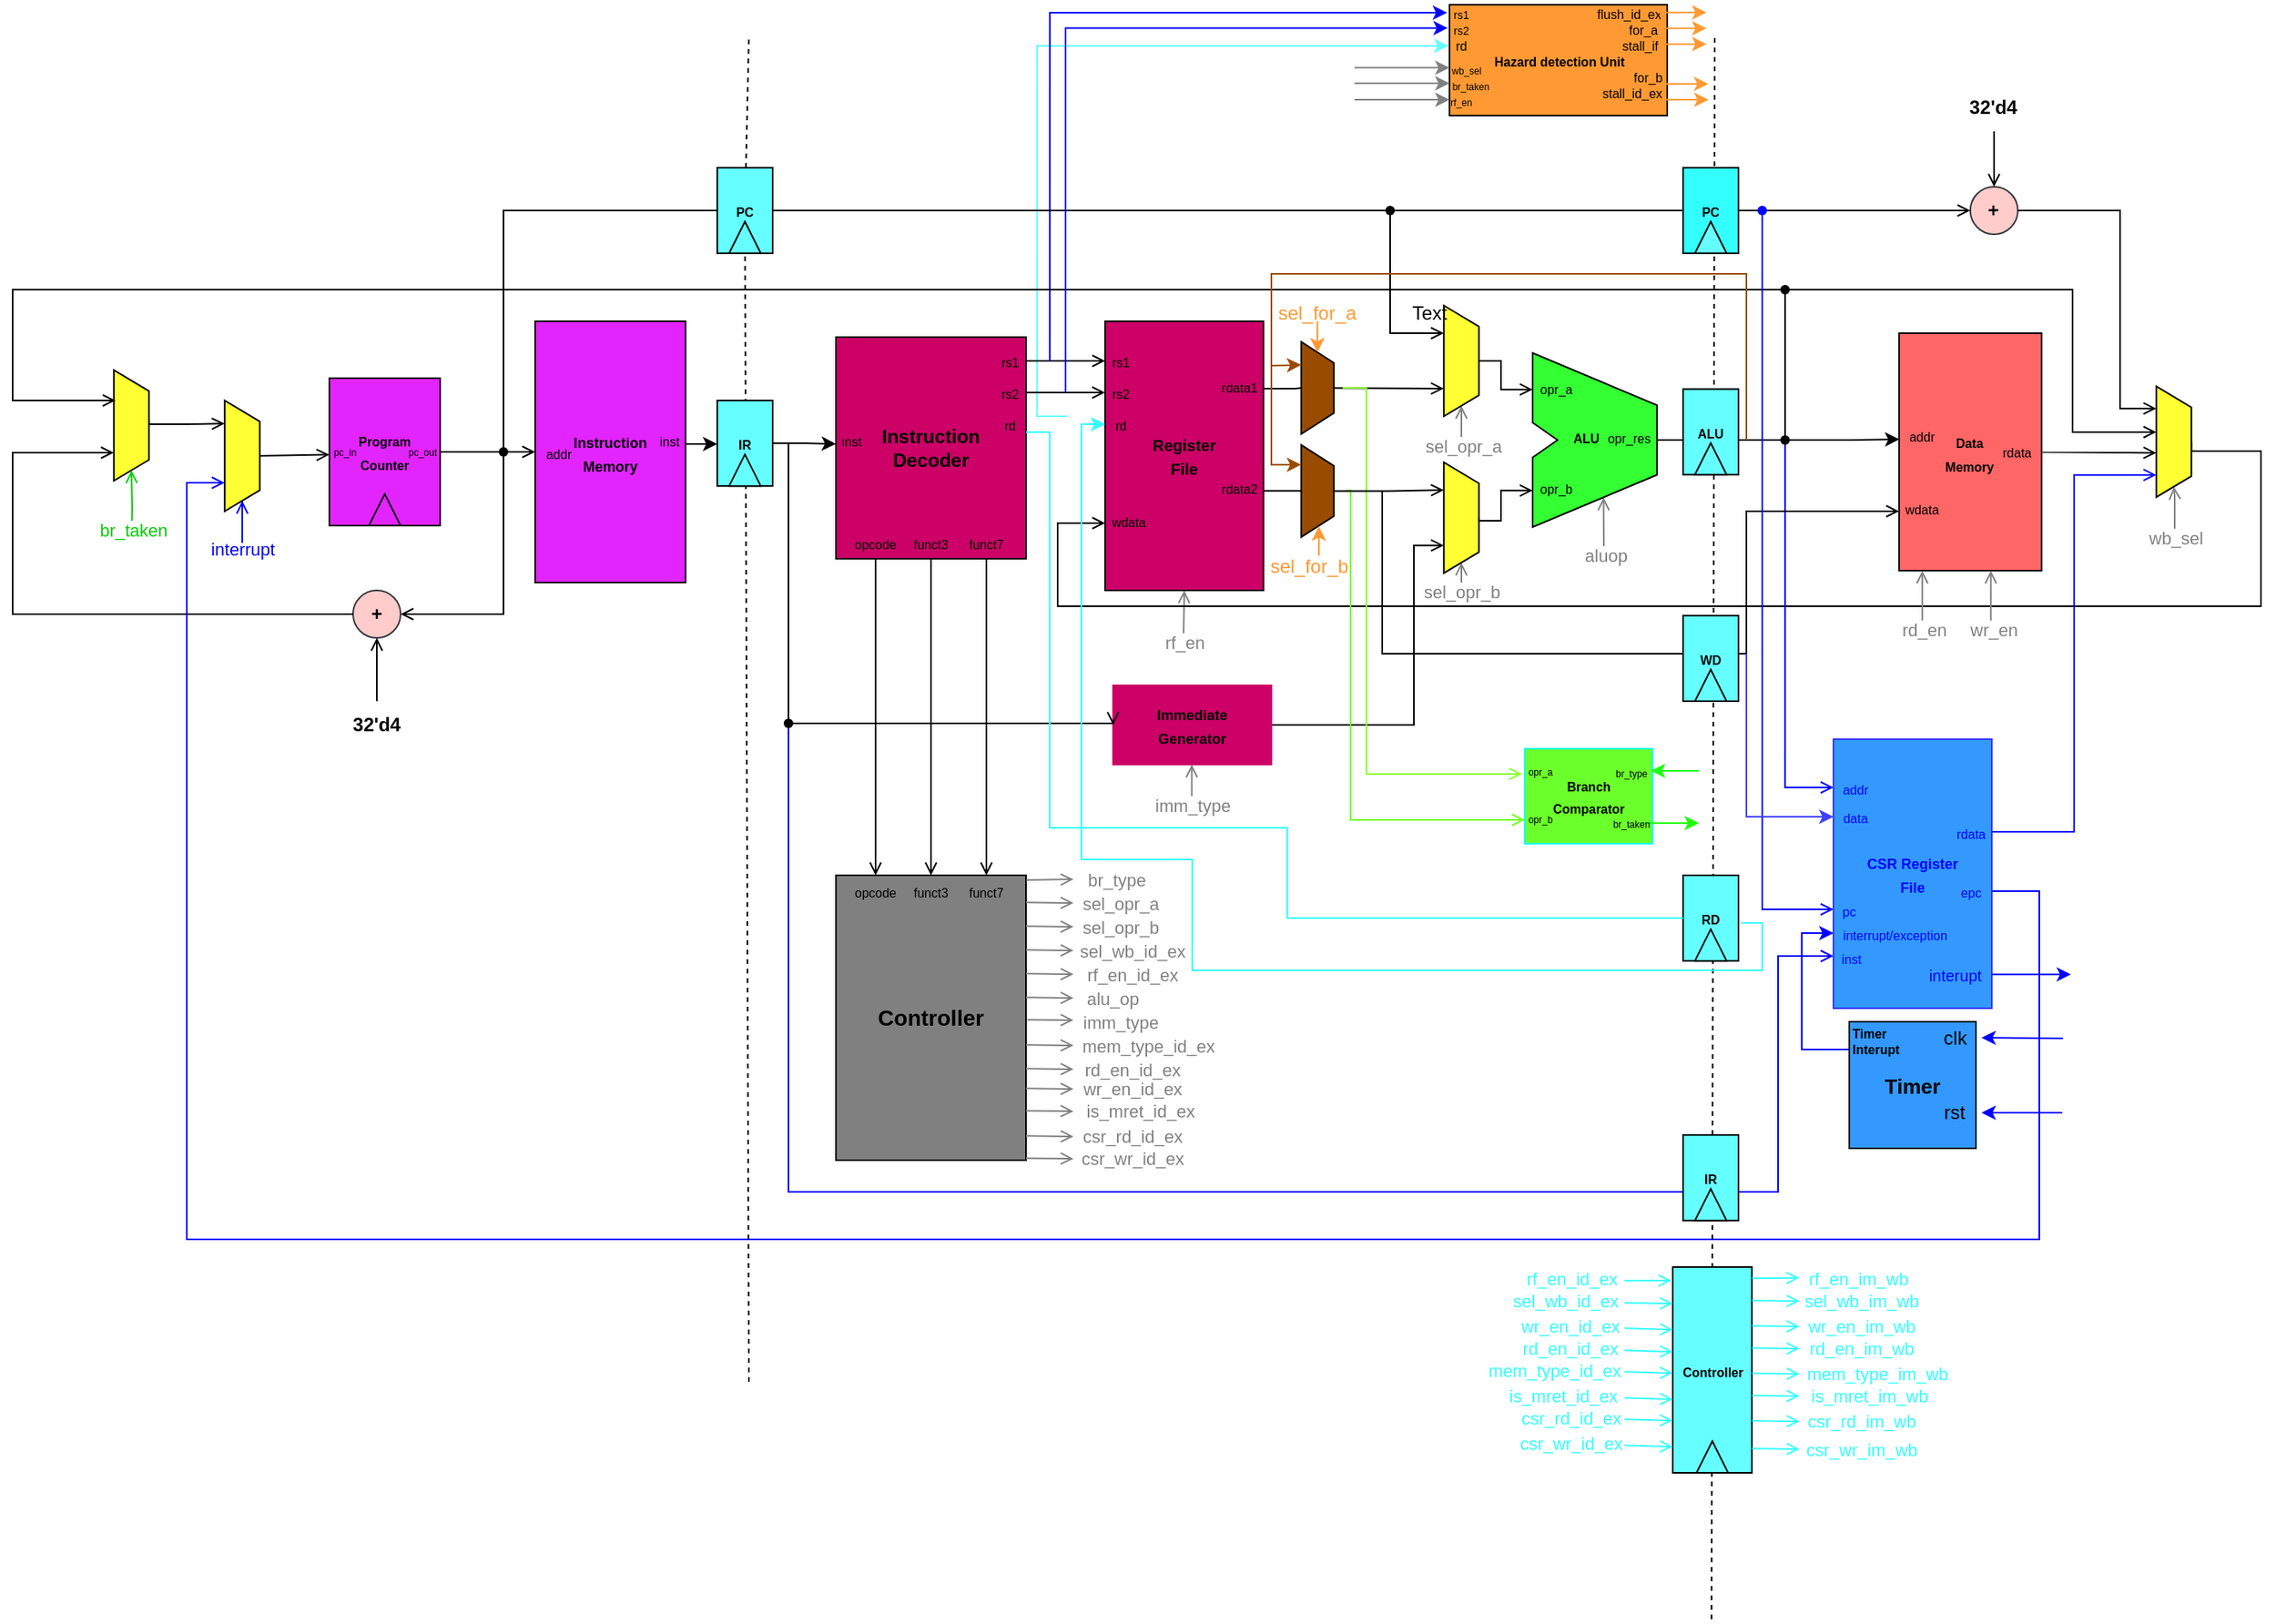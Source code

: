 <mxfile version="22.1.7" type="device">
  <diagram name="microarchitecture" id="15ygM7w3dV-8MU-O024R">
    <mxGraphModel dx="2107" dy="683" grid="1" gridSize="10" guides="1" tooltips="1" connect="1" arrows="1" fold="1" page="1" pageScale="1" pageWidth="850" pageHeight="1100" math="0" shadow="0">
      <root>
        <mxCell id="0" />
        <mxCell id="1" parent="0" />
        <mxCell id="EuI0nip87wkuVk568HCP-1" value="" style="edgeStyle=orthogonalEdgeStyle;shape=connector;rounded=0;orthogonalLoop=1;jettySize=auto;html=1;exitX=0.5;exitY=1;exitDx=0;exitDy=0;exitPerimeter=0;labelBackgroundColor=default;strokeColor=#808080;align=center;verticalAlign=middle;fontFamily=Helvetica;fontSize=11;fontColor=default;endArrow=open;entryX=0.5;entryY=1;entryDx=0;entryDy=0;entryPerimeter=0;endFill=0;" parent="1" target="EuI0nip87wkuVk568HCP-3" edge="1">
          <mxGeometry relative="1" as="geometry">
            <mxPoint x="454.5" y="420" as="sourcePoint" />
          </mxGeometry>
        </mxCell>
        <mxCell id="EuI0nip87wkuVk568HCP-2" value="&lt;font&gt;rf_en&lt;/font&gt;" style="edgeLabel;html=1;align=center;verticalAlign=middle;resizable=0;points=[];fontSize=11;fontFamily=Helvetica;fontColor=#808080;" parent="EuI0nip87wkuVk568HCP-1" connectable="0" vertex="1">
          <mxGeometry x="-0.74" relative="1" as="geometry">
            <mxPoint y="6" as="offset" />
          </mxGeometry>
        </mxCell>
        <mxCell id="EuI0nip87wkuVk568HCP-3" value="&lt;b style=&quot;font-size: 10px;&quot;&gt;Register &lt;br&gt;File&lt;/b&gt;" style="rounded=0;whiteSpace=wrap;html=1;points=[[0,0,0,0,0],[0,0.25,0,0,0],[0,0.5,0,0,0],[0,0.75,0,0,0],[0,1,0,0,0],[0.25,0,0,0,0],[0.25,1,0,0,0],[0.5,0,0,0,0],[0.5,1,0,0,0],[0.75,0,0,0,0],[0.75,1,0,0,0],[1,0,0,0,0],[1,0.25,0,0,0],[1,0.5,0,0,0],[1,0.63,0,0,0],[1,0.75,0,0,0],[1,1,0,0,0]];fillColor=#CC0066;" parent="1" vertex="1">
          <mxGeometry x="405" y="220" width="100" height="170" as="geometry" />
        </mxCell>
        <mxCell id="EuI0nip87wkuVk568HCP-4" value="&lt;b style=&quot;font-size: 9px;&quot;&gt;Instruction &lt;br&gt;Memory&lt;/b&gt;" style="rounded=0;whiteSpace=wrap;html=1;fillColor=#E224FF;" parent="1" vertex="1">
          <mxGeometry x="45" y="220" width="95" height="165" as="geometry" />
        </mxCell>
        <mxCell id="EuI0nip87wkuVk568HCP-5" value="&lt;font style=&quot;font-size: 12px;&quot;&gt;&lt;b&gt;Instruction&lt;br&gt;Decoder&lt;/b&gt;&lt;/font&gt;" style="rounded=0;whiteSpace=wrap;html=1;fillColor=#CC0066;" parent="1" vertex="1">
          <mxGeometry x="235" y="230" width="120" height="140" as="geometry" />
        </mxCell>
        <mxCell id="EuI0nip87wkuVk568HCP-7" value="&lt;font style=&quot;font-size: 8px;&quot;&gt;rs1&lt;/font&gt;" style="text;html=1;strokeColor=none;fillColor=none;align=center;verticalAlign=middle;whiteSpace=wrap;rounded=0;" parent="1" vertex="1">
          <mxGeometry x="405" y="240" width="20" height="10" as="geometry" />
        </mxCell>
        <mxCell id="EuI0nip87wkuVk568HCP-8" value="&lt;font style=&quot;font-size: 8px;&quot;&gt;rs2&lt;/font&gt;" style="text;html=1;strokeColor=none;fillColor=none;align=center;verticalAlign=middle;whiteSpace=wrap;rounded=0;" parent="1" vertex="1">
          <mxGeometry x="405" y="265" width="20" as="geometry" />
        </mxCell>
        <mxCell id="b3uctcBHCQjBajmpuFDN-37" style="edgeStyle=orthogonalEdgeStyle;rounded=0;orthogonalLoop=1;jettySize=auto;html=1;exitX=0;exitY=0.5;exitDx=0;exitDy=0;entryX=0.09;entryY=0.609;entryDx=0;entryDy=0;strokeColor=#66FFFF;entryPerimeter=0;" parent="1" target="b3uctcBHCQjBajmpuFDN-30" edge="1">
          <mxGeometry relative="1" as="geometry">
            <mxPoint x="381.24" y="280" as="sourcePoint" />
            <mxPoint x="618.4" y="45.4" as="targetPoint" />
            <Array as="points">
              <mxPoint x="362" y="280" />
              <mxPoint x="362" y="46" />
              <mxPoint x="617" y="46" />
            </Array>
          </mxGeometry>
        </mxCell>
        <mxCell id="EuI0nip87wkuVk568HCP-9" value="&lt;font style=&quot;font-size: 8px;&quot;&gt;rd&lt;/font&gt;" style="text;html=1;strokeColor=none;fillColor=none;align=center;verticalAlign=middle;whiteSpace=wrap;rounded=0;" parent="1" vertex="1">
          <mxGeometry x="405" y="280" width="20" height="10" as="geometry" />
        </mxCell>
        <mxCell id="EuI0nip87wkuVk568HCP-10" value="&lt;font style=&quot;font-size: 8px;&quot;&gt;wdata&lt;/font&gt;" style="text;html=1;strokeColor=none;fillColor=none;align=center;verticalAlign=middle;whiteSpace=wrap;rounded=0;" parent="1" vertex="1">
          <mxGeometry x="405" y="341.1" width="30" height="10" as="geometry" />
        </mxCell>
        <mxCell id="EuI0nip87wkuVk568HCP-11" value="" style="endArrow=open;html=1;rounded=0;entryX=0;entryY=0.5;entryDx=0;entryDy=0;exitX=1;exitY=0.5;exitDx=0;exitDy=0;endFill=0;" parent="1" source="EuI0nip87wkuVk568HCP-14" target="EuI0nip87wkuVk568HCP-7" edge="1">
          <mxGeometry width="50" height="50" relative="1" as="geometry">
            <mxPoint x="355" y="250" as="sourcePoint" />
            <mxPoint x="405" y="200" as="targetPoint" />
          </mxGeometry>
        </mxCell>
        <mxCell id="EuI0nip87wkuVk568HCP-12" value="" style="endArrow=open;html=1;rounded=0;entryX=-0.004;entryY=0;entryDx=0;entryDy=0;entryPerimeter=0;exitX=1;exitY=0.5;exitDx=0;exitDy=0;endFill=0;" parent="1" source="EuI0nip87wkuVk568HCP-16" target="EuI0nip87wkuVk568HCP-8" edge="1">
          <mxGeometry width="50" height="50" relative="1" as="geometry">
            <mxPoint x="355" y="265" as="sourcePoint" />
            <mxPoint x="415" y="245" as="targetPoint" />
          </mxGeometry>
        </mxCell>
        <mxCell id="b3uctcBHCQjBajmpuFDN-26" style="edgeStyle=orthogonalEdgeStyle;rounded=0;orthogonalLoop=1;jettySize=auto;html=1;strokeColor=#0000FF;entryX=0.048;entryY=0.5;entryDx=0;entryDy=0;entryPerimeter=0;" parent="1" target="b3uctcBHCQjBajmpuFDN-29" edge="1">
          <mxGeometry relative="1" as="geometry">
            <mxPoint x="621.79" y="20.01" as="targetPoint" />
            <Array as="points">
              <mxPoint x="370" y="25" />
            </Array>
            <mxPoint x="370.05" y="245.2" as="sourcePoint" />
          </mxGeometry>
        </mxCell>
        <mxCell id="EuI0nip87wkuVk568HCP-14" value="&lt;font style=&quot;font-size: 8px;&quot;&gt;rs1&lt;/font&gt;" style="text;html=1;strokeColor=none;fillColor=none;align=center;verticalAlign=middle;whiteSpace=wrap;rounded=0;" parent="1" vertex="1">
          <mxGeometry x="335" y="240" width="20" height="10" as="geometry" />
        </mxCell>
        <mxCell id="EuI0nip87wkuVk568HCP-15" value="&lt;font style=&quot;font-size: 8px;&quot;&gt;rd&lt;/font&gt;" style="text;html=1;strokeColor=none;fillColor=none;align=center;verticalAlign=middle;whiteSpace=wrap;rounded=0;" parent="1" vertex="1">
          <mxGeometry x="335" y="280" width="20" height="10" as="geometry" />
        </mxCell>
        <mxCell id="EuI0nip87wkuVk568HCP-16" value="&lt;font style=&quot;font-size: 8px;&quot;&gt;rs2&lt;/font&gt;" style="text;html=1;strokeColor=none;fillColor=none;align=center;verticalAlign=middle;whiteSpace=wrap;rounded=0;" parent="1" vertex="1">
          <mxGeometry x="335" y="260" width="20" height="10" as="geometry" />
        </mxCell>
        <mxCell id="EuI0nip87wkuVk568HCP-17" value="&lt;font style=&quot;font-size: 8px;&quot;&gt;inst&lt;/font&gt;" style="text;html=1;strokeColor=none;fillColor=none;align=center;verticalAlign=middle;whiteSpace=wrap;rounded=0;" parent="1" vertex="1">
          <mxGeometry x="235" y="290" width="20" height="10" as="geometry" />
        </mxCell>
        <mxCell id="xwV4w1sUFIsXvJg-IXbo-16" style="edgeStyle=orthogonalEdgeStyle;rounded=0;orthogonalLoop=1;jettySize=auto;html=1;exitX=1;exitY=0.75;exitDx=0;exitDy=0;entryX=0;entryY=0.5;entryDx=0;entryDy=0;" parent="1" source="EuI0nip87wkuVk568HCP-18" target="xwV4w1sUFIsXvJg-IXbo-10" edge="1">
          <mxGeometry relative="1" as="geometry" />
        </mxCell>
        <mxCell id="EuI0nip87wkuVk568HCP-18" value="&lt;font style=&quot;font-size: 8px;&quot;&gt;inst&lt;/font&gt;" style="text;html=1;strokeColor=none;fillColor=none;align=center;verticalAlign=middle;whiteSpace=wrap;rounded=0;" parent="1" vertex="1">
          <mxGeometry x="120" y="290" width="20" height="10" as="geometry" />
        </mxCell>
        <mxCell id="EuI0nip87wkuVk568HCP-19" style="edgeStyle=orthogonalEdgeStyle;rounded=0;orthogonalLoop=1;jettySize=auto;html=1;entryX=0.5;entryY=0;entryDx=0;entryDy=0;endArrow=open;endFill=0;" parent="1" source="EuI0nip87wkuVk568HCP-20" target="EuI0nip87wkuVk568HCP-28" edge="1">
          <mxGeometry relative="1" as="geometry">
            <mxPoint x="375" y="600.92" as="targetPoint" />
            <Array as="points">
              <mxPoint x="260" y="570" />
              <mxPoint x="260" y="570" />
            </Array>
          </mxGeometry>
        </mxCell>
        <mxCell id="EuI0nip87wkuVk568HCP-20" value="&lt;font style=&quot;font-size: 8px;&quot;&gt;opcode&lt;/font&gt;" style="text;html=1;strokeColor=none;fillColor=none;align=center;verticalAlign=middle;whiteSpace=wrap;rounded=0;" parent="1" vertex="1">
          <mxGeometry x="245" y="350" width="30" height="20" as="geometry" />
        </mxCell>
        <mxCell id="EuI0nip87wkuVk568HCP-21" style="edgeStyle=orthogonalEdgeStyle;rounded=0;orthogonalLoop=1;jettySize=auto;html=1;exitX=0.5;exitY=1;exitDx=0;exitDy=0;entryX=0.5;entryY=0;entryDx=0;entryDy=0;endArrow=open;endFill=0;" parent="1" source="EuI0nip87wkuVk568HCP-22" target="EuI0nip87wkuVk568HCP-29" edge="1">
          <mxGeometry relative="1" as="geometry" />
        </mxCell>
        <mxCell id="EuI0nip87wkuVk568HCP-22" value="&lt;font style=&quot;font-size: 8px;&quot;&gt;funct3&lt;/font&gt;" style="text;html=1;strokeColor=none;fillColor=none;align=center;verticalAlign=middle;whiteSpace=wrap;rounded=0;" parent="1" vertex="1">
          <mxGeometry x="280" y="350" width="30" height="20" as="geometry" />
        </mxCell>
        <mxCell id="EuI0nip87wkuVk568HCP-23" style="edgeStyle=orthogonalEdgeStyle;rounded=0;orthogonalLoop=1;jettySize=auto;html=1;exitX=0.5;exitY=1;exitDx=0;exitDy=0;entryX=0.5;entryY=0;entryDx=0;entryDy=0;endArrow=open;endFill=0;" parent="1" source="EuI0nip87wkuVk568HCP-24" target="EuI0nip87wkuVk568HCP-30" edge="1">
          <mxGeometry relative="1" as="geometry" />
        </mxCell>
        <mxCell id="EuI0nip87wkuVk568HCP-24" value="&lt;font style=&quot;font-size: 8px;&quot;&gt;funct7&lt;/font&gt;" style="text;html=1;strokeColor=none;fillColor=none;align=center;verticalAlign=middle;whiteSpace=wrap;rounded=0;" parent="1" vertex="1">
          <mxGeometry x="315" y="350" width="30" height="20" as="geometry" />
        </mxCell>
        <mxCell id="EuI0nip87wkuVk568HCP-25" style="edgeStyle=orthogonalEdgeStyle;rounded=0;orthogonalLoop=1;jettySize=auto;html=1;entryX=0.57;entryY=0.83;entryDx=0;entryDy=0;entryPerimeter=0;strokeColor=#808080;endArrow=open;endFill=0;" parent="1" target="EuI0nip87wkuVk568HCP-32" edge="1">
          <mxGeometry relative="1" as="geometry">
            <mxPoint x="685" y="400" as="targetPoint" />
            <mxPoint x="720" y="370" as="sourcePoint" />
          </mxGeometry>
        </mxCell>
        <mxCell id="EuI0nip87wkuVk568HCP-26" value="&lt;font&gt;aluop&lt;/font&gt;" style="edgeLabel;html=1;align=center;verticalAlign=middle;resizable=0;points=[];fontSize=11;fontFamily=Helvetica;fontColor=#808080;" parent="EuI0nip87wkuVk568HCP-25" connectable="0" vertex="1">
          <mxGeometry x="-0.888" relative="1" as="geometry">
            <mxPoint x="1" as="offset" />
          </mxGeometry>
        </mxCell>
        <mxCell id="EuI0nip87wkuVk568HCP-27" value="&lt;font size=&quot;1&quot; style=&quot;&quot;&gt;&lt;b style=&quot;font-size: 14px;&quot;&gt;Controller&lt;/b&gt;&lt;/font&gt;" style="rounded=0;whiteSpace=wrap;html=1;points=[[0,0,0,0,0],[0,0.25,0,0,0],[0,0.5,0,0,0],[0,0.75,0,0,0],[0,1,0,0,0],[0.25,0,0,0,0],[0.25,1,0,0,0],[0.5,0,0,0,0],[0.5,1,0,0,0],[0.75,0,0,0,0],[0.75,1,0,0,0],[1,0.12,0,0,0],[1,0.31,0,0,0],[1,0.5,0,0,0],[1,0.69,0,0,0],[1,0.88,0,0,0]];fillColor=#808080;" parent="1" vertex="1">
          <mxGeometry x="235" y="570" width="120" height="180" as="geometry" />
        </mxCell>
        <mxCell id="EuI0nip87wkuVk568HCP-28" value="&lt;font style=&quot;font-size: 8px;&quot;&gt;opcode&lt;/font&gt;" style="text;html=1;strokeColor=none;fillColor=none;align=center;verticalAlign=middle;whiteSpace=wrap;rounded=0;" parent="1" vertex="1">
          <mxGeometry x="245" y="570" width="30" height="20" as="geometry" />
        </mxCell>
        <mxCell id="EuI0nip87wkuVk568HCP-29" value="&lt;font style=&quot;font-size: 8px;&quot;&gt;funct3&lt;/font&gt;" style="text;html=1;strokeColor=none;fillColor=none;align=center;verticalAlign=middle;whiteSpace=wrap;rounded=0;" parent="1" vertex="1">
          <mxGeometry x="280" y="570" width="30" height="20" as="geometry" />
        </mxCell>
        <mxCell id="EuI0nip87wkuVk568HCP-30" value="&lt;font style=&quot;font-size: 8px;&quot;&gt;funct7&lt;/font&gt;" style="text;html=1;strokeColor=none;fillColor=none;align=center;verticalAlign=middle;whiteSpace=wrap;rounded=0;horizontal=1;" parent="1" vertex="1">
          <mxGeometry x="315" y="570" width="30" height="20" as="geometry" />
        </mxCell>
        <mxCell id="EuI0nip87wkuVk568HCP-32" value="" style="verticalLabelPosition=bottom;verticalAlign=top;html=1;shape=mxgraph.basic.polygon;polyCoords=[[0,0],[1,0.3],[1,0.5],[1,0.7],[0,1],[0,0.6],[0.2,0.5],[0,0.4]];polyline=0;shadow=0;aspect=fixed;points=[[0,0.21,0,0,0],[0,0.79,0,0,0],[0.57,0.83,0,0,0],[1,0.5,0,0,0]];fillColor=#33FF33;" parent="1" vertex="1">
          <mxGeometry x="675" y="240" width="78.57" height="110" as="geometry" />
        </mxCell>
        <mxCell id="EuI0nip87wkuVk568HCP-33" style="edgeStyle=orthogonalEdgeStyle;rounded=0;orthogonalLoop=1;jettySize=auto;html=1;exitDx=0;exitDy=0;entryX=0.75;entryY=1;entryDx=0;entryDy=0;endArrow=open;endFill=0;" parent="1" target="EuI0nip87wkuVk568HCP-71" edge="1">
          <mxGeometry relative="1" as="geometry">
            <Array as="points">
              <mxPoint x="545" y="263" />
            </Array>
            <mxPoint x="545" y="262.1" as="sourcePoint" />
          </mxGeometry>
        </mxCell>
        <mxCell id="EuI0nip87wkuVk568HCP-34" style="edgeStyle=orthogonalEdgeStyle;rounded=0;orthogonalLoop=1;jettySize=auto;html=1;exitX=1;exitY=0.5;exitDx=0;exitDy=0;entryX=0.6;entryY=1;entryDx=0;entryDy=0;entryPerimeter=0;endArrow=open;endFill=0;fillColor=#e1d5e7;strokeColor=#000000;" parent="1" source="EuI0nip87wkuVk568HCP-37" target="EuI0nip87wkuVk568HCP-126" edge="1">
          <mxGeometry relative="1" as="geometry">
            <mxPoint x="1067.055" y="333.295" as="targetPoint" />
            <Array as="points">
              <mxPoint x="986" y="303" />
              <mxPoint x="1069" y="303" />
            </Array>
          </mxGeometry>
        </mxCell>
        <mxCell id="EuI0nip87wkuVk568HCP-37" value="&lt;font style=&quot;font-size: 8px;&quot;&gt;&lt;b&gt;Data&lt;br&gt;Memory&lt;/b&gt;&lt;/font&gt;" style="whiteSpace=wrap;html=1;fillColor=#FF6666;" parent="1" vertex="1">
          <mxGeometry x="906.43" y="227.5" width="90" height="150" as="geometry" />
        </mxCell>
        <mxCell id="EuI0nip87wkuVk568HCP-38" style="edgeStyle=orthogonalEdgeStyle;shape=connector;rounded=0;orthogonalLoop=1;jettySize=auto;html=1;exitX=0.5;exitY=0;exitDx=0;exitDy=0;labelBackgroundColor=default;strokeColor=#000000;align=center;verticalAlign=middle;fontFamily=Helvetica;fontSize=11;fontColor=default;endArrow=open;entryX=0;entryY=0.75;entryDx=0;entryDy=0;entryPerimeter=0;endFill=0;" parent="1" source="EuI0nip87wkuVk568HCP-126" target="EuI0nip87wkuVk568HCP-3" edge="1">
          <mxGeometry relative="1" as="geometry">
            <mxPoint x="825" y="541.333" as="targetPoint" />
            <mxPoint x="1095.805" y="302.495" as="sourcePoint" />
            <Array as="points">
              <mxPoint x="1091" y="302" />
              <mxPoint x="1135" y="302" />
              <mxPoint x="1135" y="400" />
              <mxPoint x="375" y="400" />
              <mxPoint x="375" y="348" />
            </Array>
          </mxGeometry>
        </mxCell>
        <mxCell id="EuI0nip87wkuVk568HCP-39" value="" style="edgeStyle=orthogonalEdgeStyle;rounded=0;orthogonalLoop=1;jettySize=auto;html=1;exitX=1;exitY=0.5;exitDx=0;exitDy=0;entryDx=0;entryDy=0;endArrow=none;endFill=0;entryX=0.434;entryY=0.63;entryPerimeter=0;exitPerimeter=0;" parent="1" source="EuI0nip87wkuVk568HCP-32" target="EuI0nip87wkuVk568HCP-42" edge="1">
          <mxGeometry relative="1" as="geometry">
            <mxPoint x="805.0" y="295" as="sourcePoint" />
            <mxPoint x="805.0" y="304.86" as="targetPoint" />
            <Array as="points">
              <mxPoint x="785" y="295" />
              <mxPoint x="785" y="295" />
            </Array>
          </mxGeometry>
        </mxCell>
        <mxCell id="EuI0nip87wkuVk568HCP-40" style="edgeStyle=orthogonalEdgeStyle;rounded=0;orthogonalLoop=1;jettySize=auto;html=1;entryX=0.4;entryY=1;entryDx=0;entryDy=0;entryPerimeter=0;endArrow=open;endFill=0;" parent="1" source="EuI0nip87wkuVk568HCP-104" target="EuI0nip87wkuVk568HCP-126" edge="1">
          <mxGeometry relative="1" as="geometry">
            <mxPoint x="1067.055" y="302.495" as="targetPoint" />
            <Array as="points">
              <mxPoint x="1016" y="200" />
              <mxPoint x="1016" y="290" />
              <mxPoint x="1069" y="290" />
            </Array>
          </mxGeometry>
        </mxCell>
        <mxCell id="EuI0nip87wkuVk568HCP-41" style="edgeStyle=orthogonalEdgeStyle;shape=connector;rounded=0;orthogonalLoop=1;jettySize=auto;html=1;entryX=0;entryY=0.5;entryDx=0;entryDy=0;labelBackgroundColor=default;strokeColor=#0000ff;align=center;verticalAlign=middle;fontFamily=Helvetica;fontSize=11;fontColor=default;endArrow=open;endFill=0;" parent="1" source="EuI0nip87wkuVk568HCP-42" target="EuI0nip87wkuVk568HCP-113" edge="1">
          <mxGeometry relative="1" as="geometry">
            <Array as="points">
              <mxPoint x="835" y="295" />
              <mxPoint x="835" y="515" />
            </Array>
          </mxGeometry>
        </mxCell>
        <mxCell id="xwV4w1sUFIsXvJg-IXbo-2" value="" style="edgeStyle=orthogonalEdgeStyle;rounded=0;orthogonalLoop=1;jettySize=auto;html=1;entryX=0.002;entryY=0.447;entryDx=0;entryDy=0;entryPerimeter=0;" parent="1" source="EuI0nip87wkuVk568HCP-42" target="EuI0nip87wkuVk568HCP-37" edge="1">
          <mxGeometry relative="1" as="geometry" />
        </mxCell>
        <mxCell id="EuI0nip87wkuVk568HCP-42" value="" style="shape=waypoint;sketch=0;fillStyle=solid;size=6;pointerEvents=1;points=[];fillColor=none;resizable=0;rotatable=0;perimeter=centerPerimeter;snapToPoint=1;" parent="1" vertex="1">
          <mxGeometry x="824.43" y="285" width="20" height="20" as="geometry" />
        </mxCell>
        <mxCell id="EuI0nip87wkuVk568HCP-43" value="" style="edgeStyle=orthogonalEdgeStyle;rounded=0;orthogonalLoop=1;jettySize=auto;html=1;entryX=0;entryY=0.5;entryDx=0;entryDy=0;endArrow=open;endFill=0;" parent="1" source="EuI0nip87wkuVk568HCP-51" target="EuI0nip87wkuVk568HCP-4" edge="1">
          <mxGeometry x="-0.5" y="-17" relative="1" as="geometry">
            <mxPoint as="offset" />
          </mxGeometry>
        </mxCell>
        <mxCell id="EuI0nip87wkuVk568HCP-44" value="&lt;font style=&quot;font-size: 8px;&quot;&gt;&lt;b&gt;Program&lt;br&gt;Counter&lt;/b&gt;&lt;/font&gt;" style="rounded=0;whiteSpace=wrap;html=1;fillColor=#E224FF;" parent="1" vertex="1">
          <mxGeometry x="-85" y="255.93" width="70" height="93.13" as="geometry" />
        </mxCell>
        <mxCell id="EuI0nip87wkuVk568HCP-45" value="" style="triangle;whiteSpace=wrap;html=1;rotation=-90;fillColor=#E224FF;" parent="1" vertex="1">
          <mxGeometry x="-60" y="329.06" width="20" height="20" as="geometry" />
        </mxCell>
        <mxCell id="EuI0nip87wkuVk568HCP-46" value="&lt;b&gt;+&lt;/b&gt;" style="ellipse;whiteSpace=wrap;html=1;aspect=fixed;fillColor=#ffcccc;strokeColor=#36393d;" parent="1" vertex="1">
          <mxGeometry x="951.43" y="135" width="30" height="30" as="geometry" />
        </mxCell>
        <mxCell id="EuI0nip87wkuVk568HCP-47" style="edgeStyle=orthogonalEdgeStyle;rounded=0;orthogonalLoop=1;jettySize=auto;html=1;entryX=0.2;entryY=1;entryDx=0;entryDy=0;entryPerimeter=0;endArrow=open;endFill=0;" parent="1" source="EuI0nip87wkuVk568HCP-46" target="EuI0nip87wkuVk568HCP-126" edge="1">
          <mxGeometry relative="1" as="geometry">
            <mxPoint x="1067.055" y="271.695" as="targetPoint" />
            <Array as="points">
              <mxPoint x="1046" y="150" />
              <mxPoint x="1046" y="275" />
            </Array>
          </mxGeometry>
        </mxCell>
        <mxCell id="EuI0nip87wkuVk568HCP-48" value="" style="edgeStyle=orthogonalEdgeStyle;rounded=0;orthogonalLoop=1;jettySize=auto;html=1;entryDx=0;entryDy=0;endArrow=none;endFill=0;" parent="1" source="EuI0nip87wkuVk568HCP-44" target="EuI0nip87wkuVk568HCP-51" edge="1">
          <mxGeometry relative="1" as="geometry">
            <mxPoint x="-15" y="302" as="sourcePoint" />
            <mxPoint x="65" y="303" as="targetPoint" />
          </mxGeometry>
        </mxCell>
        <mxCell id="EuI0nip87wkuVk568HCP-49" style="edgeStyle=orthogonalEdgeStyle;rounded=0;orthogonalLoop=1;jettySize=auto;html=1;entryX=0;entryY=0.5;entryDx=0;entryDy=0;endArrow=open;endFill=0;" parent="1" source="EuI0nip87wkuVk568HCP-124" target="EuI0nip87wkuVk568HCP-46" edge="1">
          <mxGeometry relative="1" as="geometry">
            <mxPoint x="816.43" y="160" as="targetPoint" />
            <Array as="points">
              <mxPoint x="816.43" y="150" />
              <mxPoint x="816.43" y="150" />
            </Array>
          </mxGeometry>
        </mxCell>
        <mxCell id="EuI0nip87wkuVk568HCP-50" style="edgeStyle=orthogonalEdgeStyle;rounded=0;orthogonalLoop=1;jettySize=auto;html=1;entryX=1;entryY=0.5;entryDx=0;entryDy=0;endArrow=open;endFill=0;" parent="1" source="EuI0nip87wkuVk568HCP-51" target="EuI0nip87wkuVk568HCP-53" edge="1">
          <mxGeometry relative="1" as="geometry">
            <Array as="points">
              <mxPoint x="25" y="405" />
            </Array>
          </mxGeometry>
        </mxCell>
        <mxCell id="EuI0nip87wkuVk568HCP-51" value="" style="shape=waypoint;sketch=0;fillStyle=solid;size=6;pointerEvents=1;points=[];fillColor=none;resizable=0;rotatable=0;perimeter=centerPerimeter;snapToPoint=1;" parent="1" vertex="1">
          <mxGeometry x="15" y="292.5" width="20" height="20" as="geometry" />
        </mxCell>
        <mxCell id="EuI0nip87wkuVk568HCP-52" style="edgeStyle=orthogonalEdgeStyle;rounded=0;orthogonalLoop=1;jettySize=auto;html=1;exitX=0.5;exitY=0;exitDx=0;exitDy=0;entryX=0.25;entryY=1;entryDx=0;entryDy=0;endArrow=open;endFill=0;" parent="1" edge="1">
          <mxGeometry relative="1" as="geometry">
            <Array as="points">
              <mxPoint x="-199" y="285" />
              <mxPoint x="-175" y="285" />
            </Array>
            <mxPoint x="-198.9" y="282.88" as="sourcePoint" />
            <mxPoint x="-151.1" y="284.61" as="targetPoint" />
          </mxGeometry>
        </mxCell>
        <mxCell id="EuI0nip87wkuVk568HCP-53" value="&lt;b&gt;+&lt;/b&gt;" style="ellipse;whiteSpace=wrap;html=1;aspect=fixed;fillColor=#ffcccc;strokeColor=#36393d;" parent="1" vertex="1">
          <mxGeometry x="-70" y="390" width="30" height="30" as="geometry" />
        </mxCell>
        <mxCell id="EuI0nip87wkuVk568HCP-54" style="edgeStyle=orthogonalEdgeStyle;rounded=0;orthogonalLoop=1;jettySize=auto;html=1;entryX=0.5;entryY=1;entryDx=0;entryDy=0;endArrow=open;endFill=0;" parent="1" source="EuI0nip87wkuVk568HCP-55" target="EuI0nip87wkuVk568HCP-53" edge="1">
          <mxGeometry relative="1" as="geometry" />
        </mxCell>
        <mxCell id="EuI0nip87wkuVk568HCP-55" value="&lt;b&gt;32&#39;d4&lt;/b&gt;" style="text;html=1;strokeColor=none;fillColor=none;align=center;verticalAlign=middle;whiteSpace=wrap;rounded=0;" parent="1" vertex="1">
          <mxGeometry x="-85" y="460" width="60" height="30" as="geometry" />
        </mxCell>
        <mxCell id="EuI0nip87wkuVk568HCP-56" style="edgeStyle=orthogonalEdgeStyle;rounded=0;orthogonalLoop=1;jettySize=auto;html=1;entryX=0.5;entryY=0;entryDx=0;entryDy=0;endArrow=open;endFill=0;" parent="1" source="EuI0nip87wkuVk568HCP-57" target="EuI0nip87wkuVk568HCP-46" edge="1">
          <mxGeometry relative="1" as="geometry" />
        </mxCell>
        <mxCell id="EuI0nip87wkuVk568HCP-57" value="&lt;b&gt;32&#39;d4&lt;/b&gt;" style="text;html=1;strokeColor=none;fillColor=none;align=center;verticalAlign=middle;whiteSpace=wrap;rounded=0;" parent="1" vertex="1">
          <mxGeometry x="936.43" y="70" width="60" height="30" as="geometry" />
        </mxCell>
        <mxCell id="EuI0nip87wkuVk568HCP-58" value="&lt;font style=&quot;font-size: 8px;&quot;&gt;addr&lt;/font&gt;" style="text;html=1;strokeColor=none;fillColor=none;align=center;verticalAlign=middle;whiteSpace=wrap;rounded=0;" parent="1" vertex="1">
          <mxGeometry x="45" y="298.12" width="30" height="10" as="geometry" />
        </mxCell>
        <mxCell id="EuI0nip87wkuVk568HCP-59" style="edgeStyle=orthogonalEdgeStyle;rounded=0;orthogonalLoop=1;jettySize=auto;html=1;entryX=1;entryY=0.5;entryDx=0;entryDy=0;strokeColor=#808080;endArrow=open;endFill=0;fontColor=#808080;" parent="1" target="EuI0nip87wkuVk568HCP-61" edge="1">
          <mxGeometry relative="1" as="geometry">
            <mxPoint x="630" y="390" as="sourcePoint" />
            <Array as="points">
              <mxPoint x="630" y="380" />
              <mxPoint x="630" y="380" />
            </Array>
          </mxGeometry>
        </mxCell>
        <mxCell id="EuI0nip87wkuVk568HCP-60" value="&lt;font&gt;sel_opr_b&lt;/font&gt;" style="edgeLabel;html=1;align=center;verticalAlign=middle;resizable=0;points=[];fontSize=11;fontFamily=Helvetica;fontColor=#808080;" parent="EuI0nip87wkuVk568HCP-59" connectable="0" vertex="1">
          <mxGeometry x="-0.859" y="1" relative="1" as="geometry">
            <mxPoint x="1" y="2" as="offset" />
          </mxGeometry>
        </mxCell>
        <mxCell id="EuI0nip87wkuVk568HCP-61" value="" style="shape=trapezoid;perimeter=trapezoidPerimeter;whiteSpace=wrap;html=1;fixedSize=1;rotation=90;size=13.27;fillColor=#FFFF33;" parent="1" vertex="1">
          <mxGeometry x="595" y="333" width="70" height="22.2" as="geometry" />
        </mxCell>
        <mxCell id="EuI0nip87wkuVk568HCP-62" style="edgeStyle=orthogonalEdgeStyle;rounded=0;orthogonalLoop=1;jettySize=auto;html=1;exitX=0.5;exitY=0;exitDx=0;exitDy=0;exitPerimeter=0;entryX=0;entryY=0.79;entryDx=0;entryDy=0;entryPerimeter=0;endArrow=open;endFill=0;" parent="1" source="EuI0nip87wkuVk568HCP-61" target="EuI0nip87wkuVk568HCP-32" edge="1">
          <mxGeometry relative="1" as="geometry">
            <Array as="points">
              <mxPoint x="655" y="346" />
              <mxPoint x="655" y="327" />
            </Array>
          </mxGeometry>
        </mxCell>
        <mxCell id="EuI0nip87wkuVk568HCP-63" style="edgeStyle=orthogonalEdgeStyle;rounded=0;orthogonalLoop=1;jettySize=auto;html=1;entryX=0.75;entryY=1;entryDx=0;entryDy=0;exitX=1;exitY=0.5;exitDx=0;exitDy=0;endArrow=open;endFill=0;" parent="1" source="EuI0nip87wkuVk568HCP-66" target="EuI0nip87wkuVk568HCP-61" edge="1">
          <mxGeometry relative="1" as="geometry">
            <Array as="points">
              <mxPoint x="485" y="475" />
              <mxPoint x="600" y="475" />
              <mxPoint x="600" y="362" />
            </Array>
          </mxGeometry>
        </mxCell>
        <mxCell id="EuI0nip87wkuVk568HCP-64" style="edgeStyle=orthogonalEdgeStyle;rounded=0;orthogonalLoop=1;jettySize=auto;html=1;strokeColor=#808080;endArrow=open;endFill=0;fontColor=#808080;" parent="1" edge="1">
          <mxGeometry relative="1" as="geometry">
            <mxPoint x="459.71" y="520" as="sourcePoint" />
            <mxPoint x="459.724" y="500" as="targetPoint" />
          </mxGeometry>
        </mxCell>
        <mxCell id="EuI0nip87wkuVk568HCP-65" value="&lt;font&gt;imm_type&lt;/font&gt;" style="edgeLabel;html=1;align=center;verticalAlign=middle;resizable=0;points=[];fontSize=11;fontFamily=Helvetica;fontColor=#808080;" parent="EuI0nip87wkuVk568HCP-64" connectable="0" vertex="1">
          <mxGeometry x="-0.64" y="1" relative="1" as="geometry">
            <mxPoint x="1" y="9" as="offset" />
          </mxGeometry>
        </mxCell>
        <mxCell id="EuI0nip87wkuVk568HCP-66" value="&lt;font style=&quot;font-size: 9px;&quot;&gt;&lt;b&gt;Immediate&lt;br&gt;Generator&lt;/b&gt;&lt;/font&gt;" style="rounded=0;whiteSpace=wrap;html=1;strokeColor=#CC0066;fillColor=#CC0066;" parent="1" vertex="1">
          <mxGeometry x="410" y="450" width="100" height="50" as="geometry" />
        </mxCell>
        <mxCell id="EuI0nip87wkuVk568HCP-67" style="edgeStyle=orthogonalEdgeStyle;rounded=0;orthogonalLoop=1;jettySize=auto;html=1;entryX=0;entryY=0.5;entryDx=0;entryDy=0;endArrow=open;endFill=0;exitX=1;exitY=0.5;exitDx=0;exitDy=0;" parent="1" source="xwV4w1sUFIsXvJg-IXbo-10" target="EuI0nip87wkuVk568HCP-66" edge="1">
          <mxGeometry relative="1" as="geometry">
            <Array as="points">
              <mxPoint x="205" y="297" />
              <mxPoint x="205" y="474" />
            </Array>
            <mxPoint x="205" y="300" as="sourcePoint" />
          </mxGeometry>
        </mxCell>
        <mxCell id="EuI0nip87wkuVk568HCP-69" style="edgeStyle=orthogonalEdgeStyle;rounded=0;orthogonalLoop=1;jettySize=auto;html=1;entryX=1;entryY=0.5;entryDx=0;entryDy=0;strokeColor=#808080;endArrow=open;endFill=0;fontColor=#808080;" parent="1" target="EuI0nip87wkuVk568HCP-71" edge="1">
          <mxGeometry relative="1" as="geometry">
            <mxPoint x="630" y="300" as="sourcePoint" />
          </mxGeometry>
        </mxCell>
        <mxCell id="EuI0nip87wkuVk568HCP-70" value="&lt;font&gt;sel_opr_a&lt;/font&gt;" style="edgeLabel;html=1;align=center;verticalAlign=middle;resizable=0;points=[];fontSize=11;fontFamily=Helvetica;fontColor=#808080;" parent="EuI0nip87wkuVk568HCP-69" connectable="0" vertex="1">
          <mxGeometry x="-0.907" y="-1" relative="1" as="geometry">
            <mxPoint as="offset" />
          </mxGeometry>
        </mxCell>
        <mxCell id="EuI0nip87wkuVk568HCP-71" value="" style="shape=trapezoid;perimeter=trapezoidPerimeter;whiteSpace=wrap;html=1;fixedSize=1;rotation=90;size=13.27;fillColor=#FFFF33;" parent="1" vertex="1">
          <mxGeometry x="595" y="233.9" width="70" height="22.2" as="geometry" />
        </mxCell>
        <mxCell id="EuI0nip87wkuVk568HCP-72" value="" style="edgeStyle=orthogonalEdgeStyle;rounded=0;orthogonalLoop=1;jettySize=auto;html=1;endArrow=none;endFill=0;" parent="1" source="EuI0nip87wkuVk568HCP-97" target="EuI0nip87wkuVk568HCP-51" edge="1">
          <mxGeometry relative="1" as="geometry">
            <mxPoint x="565" y="170" as="sourcePoint" />
            <mxPoint x="-145" y="285" as="targetPoint" />
            <Array as="points">
              <mxPoint x="25" y="150" />
            </Array>
          </mxGeometry>
        </mxCell>
        <mxCell id="EuI0nip87wkuVk568HCP-73" style="edgeStyle=orthogonalEdgeStyle;rounded=0;orthogonalLoop=1;jettySize=auto;html=1;entryX=0.25;entryY=1;entryDx=0;entryDy=0;endArrow=open;endFill=0;" parent="1" source="EuI0nip87wkuVk568HCP-97" target="EuI0nip87wkuVk568HCP-71" edge="1">
          <mxGeometry relative="1" as="geometry">
            <mxPoint x="585" y="170" as="sourcePoint" />
            <Array as="points">
              <mxPoint x="585" y="228" />
            </Array>
          </mxGeometry>
        </mxCell>
        <mxCell id="EuI0nip87wkuVk568HCP-74" style="edgeStyle=orthogonalEdgeStyle;rounded=0;orthogonalLoop=1;jettySize=auto;html=1;entryX=0;entryY=0.21;entryDx=0;entryDy=0;entryPerimeter=0;exitX=0.5;exitY=0;exitDx=0;exitDy=0;endArrow=open;endFill=0;" parent="1" source="EuI0nip87wkuVk568HCP-71" target="EuI0nip87wkuVk568HCP-32" edge="1">
          <mxGeometry relative="1" as="geometry">
            <mxPoint x="635" y="260" as="sourcePoint" />
            <Array as="points">
              <mxPoint x="655" y="245" />
              <mxPoint x="655" y="263" />
            </Array>
          </mxGeometry>
        </mxCell>
        <mxCell id="EuI0nip87wkuVk568HCP-76" value="&lt;font style=&quot;font-size: 8px;&quot;&gt;&lt;b&gt;Branch&lt;br&gt;Comparator&lt;/b&gt;&lt;/font&gt;" style="whiteSpace=wrap;html=1;fontFamily=Helvetica;fontSize=11;fontColor=default;strokeColor=#00FFFF;fillColor=#6BFF2B;" parent="1" vertex="1">
          <mxGeometry x="670" y="490" width="80.71" height="60" as="geometry" />
        </mxCell>
        <mxCell id="EuI0nip87wkuVk568HCP-77" style="edgeStyle=orthogonalEdgeStyle;shape=connector;rounded=0;orthogonalLoop=1;jettySize=auto;html=1;entryX=-0.086;entryY=0.869;entryDx=0;entryDy=0;labelBackgroundColor=default;strokeColor=#87FF2B;align=center;verticalAlign=middle;fontFamily=Helvetica;fontSize=11;fontColor=default;endArrow=open;endFill=0;entryPerimeter=0;" parent="1" target="EuI0nip87wkuVk568HCP-83" edge="1">
          <mxGeometry relative="1" as="geometry">
            <mxPoint x="555" y="262.05" as="sourcePoint" />
            <mxPoint x="634.29" y="506.95" as="targetPoint" />
            <Array as="points">
              <mxPoint x="570" y="262" />
              <mxPoint x="570" y="506" />
            </Array>
          </mxGeometry>
        </mxCell>
        <mxCell id="EuI0nip87wkuVk568HCP-78" style="edgeStyle=orthogonalEdgeStyle;shape=connector;rounded=0;orthogonalLoop=1;jettySize=auto;html=1;labelBackgroundColor=default;strokeColor=#71FF1F;align=center;verticalAlign=middle;fontFamily=Helvetica;fontSize=11;fontColor=default;endArrow=open;entryX=0;entryY=0.75;entryDx=0;entryDy=0;endFill=0;" parent="1" target="EuI0nip87wkuVk568HCP-84" edge="1">
          <mxGeometry relative="1" as="geometry">
            <mxPoint x="656.25" y="535" as="targetPoint" />
            <mxPoint x="556.96" y="326.87" as="sourcePoint" />
            <Array as="points">
              <mxPoint x="560" y="327" />
              <mxPoint x="560" y="535" />
            </Array>
          </mxGeometry>
        </mxCell>
        <mxCell id="EuI0nip87wkuVk568HCP-79" value="" style="edgeStyle=orthogonalEdgeStyle;rounded=0;orthogonalLoop=1;jettySize=auto;html=1;exitX=0;exitY=0.5;exitDx=0;exitDy=0;entryX=0.75;entryY=1;entryDx=0;entryDy=0;endArrow=open;endFill=0;" parent="1" source="EuI0nip87wkuVk568HCP-53" target="EuI0nip87wkuVk568HCP-80" edge="1">
          <mxGeometry relative="1" as="geometry">
            <mxPoint x="-70" y="405" as="sourcePoint" />
            <mxPoint x="-85" y="302" as="targetPoint" />
            <Array as="points">
              <mxPoint x="-285" y="405" />
              <mxPoint x="-285" y="303" />
              <mxPoint x="-221" y="303" />
            </Array>
          </mxGeometry>
        </mxCell>
        <mxCell id="EuI0nip87wkuVk568HCP-80" value="" style="shape=trapezoid;perimeter=trapezoidPerimeter;whiteSpace=wrap;html=1;fixedSize=1;rotation=90;size=13.27;fillColor=#FFFF33;" parent="1" vertex="1">
          <mxGeometry x="-245" y="274.67" width="70" height="22.2" as="geometry" />
        </mxCell>
        <mxCell id="UIZ2LBOJyxjY5PGTl3IZ-1" style="edgeStyle=orthogonalEdgeStyle;rounded=0;orthogonalLoop=1;jettySize=auto;html=1;exitX=1;exitY=0.5;exitDx=0;exitDy=0;strokeColor=#1eff00;" parent="1" edge="1">
          <mxGeometry relative="1" as="geometry">
            <mxPoint x="780" y="537" as="targetPoint" />
            <mxPoint x="743.5" y="537" as="sourcePoint" />
          </mxGeometry>
        </mxCell>
        <mxCell id="EuI0nip87wkuVk568HCP-82" value="&lt;span style=&quot;font-size: 6px;&quot;&gt;br_taken&lt;/span&gt;" style="text;html=1;strokeColor=none;fillColor=none;align=center;verticalAlign=middle;whiteSpace=wrap;rounded=0;" parent="1" vertex="1">
          <mxGeometry x="724.71" y="530.5" width="25" height="10" as="geometry" />
        </mxCell>
        <mxCell id="EuI0nip87wkuVk568HCP-83" value="&lt;font style=&quot;font-size: 6px;&quot;&gt;opr_a&lt;/font&gt;" style="text;html=1;strokeColor=none;fillColor=none;align=center;verticalAlign=middle;whiteSpace=wrap;rounded=0;" parent="1" vertex="1">
          <mxGeometry x="670" y="499" width="20" height="8" as="geometry" />
        </mxCell>
        <mxCell id="EuI0nip87wkuVk568HCP-84" value="&lt;font style=&quot;font-size: 6px;&quot;&gt;opr_b&lt;/font&gt;" style="text;html=1;strokeColor=none;fillColor=none;align=center;verticalAlign=middle;whiteSpace=wrap;rounded=0;" parent="1" vertex="1">
          <mxGeometry x="670" y="529" width="20" height="8" as="geometry" />
        </mxCell>
        <mxCell id="EuI0nip87wkuVk568HCP-85" value="&lt;font style=&quot;font-size: 6px;&quot;&gt;pc_in&lt;/font&gt;" style="text;html=1;strokeColor=none;fillColor=none;align=center;verticalAlign=middle;whiteSpace=wrap;rounded=0;" parent="1" vertex="1">
          <mxGeometry x="-85" y="293" width="20" height="15" as="geometry" />
        </mxCell>
        <mxCell id="EuI0nip87wkuVk568HCP-86" value="&lt;font style=&quot;font-size: 6px;&quot;&gt;pc_out&lt;/font&gt;" style="text;html=1;strokeColor=none;fillColor=none;align=center;verticalAlign=middle;whiteSpace=wrap;rounded=0;" parent="1" vertex="1">
          <mxGeometry x="-37" y="296" width="22" height="10" as="geometry" />
        </mxCell>
        <mxCell id="EuI0nip87wkuVk568HCP-87" style="edgeStyle=orthogonalEdgeStyle;shape=connector;rounded=0;orthogonalLoop=1;jettySize=auto;html=1;entryX=0;entryY=0.75;entryDx=0;entryDy=0;labelBackgroundColor=default;strokeColor=#000000;align=center;verticalAlign=middle;fontFamily=Helvetica;fontSize=11;fontColor=default;endArrow=open;endFill=0;" parent="1" target="EuI0nip87wkuVk568HCP-37" edge="1">
          <mxGeometry relative="1" as="geometry">
            <Array as="points">
              <mxPoint x="580" y="327" />
              <mxPoint x="580" y="430" />
              <mxPoint x="810" y="430" />
              <mxPoint x="810" y="340" />
            </Array>
            <mxPoint x="580" y="330" as="sourcePoint" />
          </mxGeometry>
        </mxCell>
        <mxCell id="EuI0nip87wkuVk568HCP-88" value="&lt;font style=&quot;font-size: 8px;&quot;&gt;rdata2&lt;/font&gt;" style="text;html=1;strokeColor=none;fillColor=none;align=center;verticalAlign=middle;whiteSpace=wrap;rounded=0;" parent="1" vertex="1">
          <mxGeometry x="475" y="320" width="30" height="10" as="geometry" />
        </mxCell>
        <mxCell id="EuI0nip87wkuVk568HCP-89" value="&lt;font style=&quot;font-size: 8px;&quot;&gt;rdata1&lt;/font&gt;" style="text;html=1;strokeColor=none;fillColor=none;align=center;verticalAlign=middle;whiteSpace=wrap;rounded=0;" parent="1" vertex="1">
          <mxGeometry x="475" y="256.1" width="30" height="10" as="geometry" />
        </mxCell>
        <mxCell id="EuI0nip87wkuVk568HCP-91" value="" style="edgeStyle=orthogonalEdgeStyle;rounded=0;orthogonalLoop=1;jettySize=auto;html=1;exitX=1;exitY=0.63;exitDx=0;exitDy=0;exitPerimeter=0;endArrow=none;endFill=0;entryX=0.5;entryY=1;entryDx=0;entryDy=0;" parent="1" source="EuI0nip87wkuVk568HCP-3" target="b3uctcBHCQjBajmpuFDN-5" edge="1">
          <mxGeometry relative="1" as="geometry">
            <mxPoint x="505" y="327" as="sourcePoint" />
            <mxPoint x="510" y="310" as="targetPoint" />
            <Array as="points" />
          </mxGeometry>
        </mxCell>
        <mxCell id="EuI0nip87wkuVk568HCP-92" style="edgeStyle=orthogonalEdgeStyle;shape=connector;rounded=0;orthogonalLoop=1;jettySize=auto;html=1;entryX=0.25;entryY=1;entryDx=0;entryDy=0;labelBackgroundColor=default;strokeColor=#000000;align=center;verticalAlign=middle;fontFamily=Helvetica;fontSize=11;fontColor=default;endArrow=open;endFill=0;" parent="1" source="b3uctcBHCQjBajmpuFDN-5" target="EuI0nip87wkuVk568HCP-61" edge="1">
          <mxGeometry relative="1" as="geometry">
            <mxPoint x="525" y="326.87" as="sourcePoint" />
          </mxGeometry>
        </mxCell>
        <mxCell id="EuI0nip87wkuVk568HCP-94" value="" style="edgeStyle=orthogonalEdgeStyle;rounded=0;orthogonalLoop=1;jettySize=auto;html=1;exitX=0.5;exitY=0;exitDx=0;exitDy=0;endArrow=none;endFill=0;" parent="1" source="b3uctcBHCQjBajmpuFDN-1" edge="1">
          <mxGeometry relative="1" as="geometry">
            <mxPoint x="505" y="263" as="sourcePoint" />
            <mxPoint x="545" y="262.1" as="targetPoint" />
          </mxGeometry>
        </mxCell>
        <mxCell id="EuI0nip87wkuVk568HCP-96" value="" style="edgeStyle=orthogonalEdgeStyle;rounded=0;orthogonalLoop=1;jettySize=auto;html=1;entryDx=0;entryDy=0;endArrow=open;endFill=0;" parent="1" target="EuI0nip87wkuVk568HCP-97" edge="1">
          <mxGeometry relative="1" as="geometry">
            <mxPoint x="585" y="150" as="sourcePoint" />
            <mxPoint x="619" y="207" as="targetPoint" />
            <Array as="points" />
          </mxGeometry>
        </mxCell>
        <mxCell id="EuI0nip87wkuVk568HCP-97" value="" style="shape=waypoint;sketch=0;fillStyle=solid;size=6;pointerEvents=1;points=[];fillColor=none;resizable=0;rotatable=0;perimeter=centerPerimeter;snapToPoint=1;" parent="1" vertex="1">
          <mxGeometry x="575" y="140" width="20" height="20" as="geometry" />
        </mxCell>
        <mxCell id="EuI0nip87wkuVk568HCP-98" style="edgeStyle=orthogonalEdgeStyle;shape=connector;rounded=0;orthogonalLoop=1;jettySize=auto;html=1;labelBackgroundColor=default;strokeColor=#808080;align=center;verticalAlign=middle;fontFamily=Helvetica;fontSize=11;fontColor=default;endArrow=open;entryX=1;entryY=0.5;entryDx=0;entryDy=0;endFill=0;" parent="1" target="EuI0nip87wkuVk568HCP-126" edge="1">
          <mxGeometry relative="1" as="geometry">
            <mxPoint x="1079.5" y="331.545" as="targetPoint" />
            <mxPoint x="1080.5" y="360.69" as="sourcePoint" />
            <Array as="points">
              <mxPoint x="1080" y="331" />
              <mxPoint x="1080" y="331" />
            </Array>
          </mxGeometry>
        </mxCell>
        <mxCell id="EuI0nip87wkuVk568HCP-99" value="&lt;font&gt;wb_sel&lt;/font&gt;" style="edgeLabel;html=1;align=center;verticalAlign=middle;resizable=0;points=[];fontSize=11;fontFamily=Helvetica;fontColor=#808080;" parent="EuI0nip87wkuVk568HCP-98" connectable="0" vertex="1">
          <mxGeometry x="-0.377" relative="1" as="geometry">
            <mxPoint y="8" as="offset" />
          </mxGeometry>
        </mxCell>
        <mxCell id="EuI0nip87wkuVk568HCP-100" style="edgeStyle=orthogonalEdgeStyle;rounded=0;orthogonalLoop=1;jettySize=auto;html=1;entryX=1;entryY=0.5;entryDx=0;entryDy=0;strokeColor=#00CC00;endArrow=open;endFill=0;" parent="1" target="EuI0nip87wkuVk568HCP-80" edge="1">
          <mxGeometry relative="1" as="geometry">
            <mxPoint x="-210.22" y="335.18" as="targetPoint" />
            <mxPoint x="-210" y="358.61" as="sourcePoint" />
          </mxGeometry>
        </mxCell>
        <mxCell id="EuI0nip87wkuVk568HCP-101" value="&lt;font&gt;br_taken&lt;/font&gt;" style="edgeLabel;html=1;align=center;verticalAlign=middle;resizable=0;points=[];fontSize=11;fontFamily=Helvetica;fontColor=#00CC00;" parent="EuI0nip87wkuVk568HCP-100" connectable="0" vertex="1">
          <mxGeometry x="-0.327" y="-1" relative="1" as="geometry">
            <mxPoint x="-1" y="8" as="offset" />
          </mxGeometry>
        </mxCell>
        <mxCell id="EuI0nip87wkuVk568HCP-102" value="" style="edgeStyle=orthogonalEdgeStyle;rounded=0;orthogonalLoop=1;jettySize=auto;html=1;entryDx=0;entryDy=0;entryPerimeter=0;endArrow=none;endFill=0;" parent="1" source="EuI0nip87wkuVk568HCP-42" target="EuI0nip87wkuVk568HCP-104" edge="1">
          <mxGeometry relative="1" as="geometry">
            <mxPoint x="1067.43" y="302" as="targetPoint" />
            <mxPoint x="835" y="290" as="sourcePoint" />
            <Array as="points" />
          </mxGeometry>
        </mxCell>
        <mxCell id="EuI0nip87wkuVk568HCP-103" style="edgeStyle=orthogonalEdgeStyle;shape=connector;rounded=0;orthogonalLoop=1;jettySize=auto;html=1;labelBackgroundColor=default;strokeColor=#000000;align=center;verticalAlign=middle;fontFamily=Helvetica;fontSize=11;fontColor=default;endArrow=open;endFill=0;" parent="1" source="EuI0nip87wkuVk568HCP-104" edge="1">
          <mxGeometry relative="1" as="geometry">
            <Array as="points">
              <mxPoint x="-285" y="200" />
              <mxPoint x="-285" y="270" />
              <mxPoint x="-221" y="270" />
            </Array>
            <mxPoint x="-220" y="270" as="targetPoint" />
          </mxGeometry>
        </mxCell>
        <mxCell id="EuI0nip87wkuVk568HCP-104" value="" style="shape=waypoint;sketch=0;fillStyle=solid;size=6;pointerEvents=1;points=[];fillColor=none;resizable=0;rotatable=0;perimeter=centerPerimeter;snapToPoint=1;fontFamily=Helvetica;fontSize=11;fontColor=default;" parent="1" vertex="1">
          <mxGeometry x="824.43" y="190" width="20" height="20" as="geometry" />
        </mxCell>
        <mxCell id="EuI0nip87wkuVk568HCP-105" value="&lt;font style=&quot;font-size: 8px;&quot;&gt;opr_a&lt;/font&gt;" style="text;html=1;strokeColor=none;fillColor=none;align=center;verticalAlign=middle;whiteSpace=wrap;rounded=0;" parent="1" vertex="1">
          <mxGeometry x="675" y="257.1" width="30" height="10" as="geometry" />
        </mxCell>
        <mxCell id="EuI0nip87wkuVk568HCP-106" value="&lt;font style=&quot;font-size: 8px;&quot;&gt;opr_b&lt;/font&gt;" style="text;html=1;strokeColor=none;fillColor=none;align=center;verticalAlign=middle;whiteSpace=wrap;rounded=0;" parent="1" vertex="1">
          <mxGeometry x="675" y="320" width="30" height="10" as="geometry" />
        </mxCell>
        <mxCell id="EuI0nip87wkuVk568HCP-107" value="&lt;font style=&quot;font-size: 8px;&quot;&gt;opr_res&lt;/font&gt;" style="text;html=1;strokeColor=none;fillColor=none;align=center;verticalAlign=middle;whiteSpace=wrap;rounded=0;" parent="1" vertex="1">
          <mxGeometry x="720.71" y="288.12" width="30" height="10" as="geometry" />
        </mxCell>
        <mxCell id="EuI0nip87wkuVk568HCP-108" value="&lt;font style=&quot;font-size: 8px;&quot;&gt;addr&lt;/font&gt;" style="text;html=1;strokeColor=none;fillColor=none;align=center;verticalAlign=middle;whiteSpace=wrap;rounded=0;" parent="1" vertex="1">
          <mxGeometry x="906.43" y="287.49" width="30" height="10" as="geometry" />
        </mxCell>
        <mxCell id="EuI0nip87wkuVk568HCP-109" value="&lt;font style=&quot;font-size: 8px;&quot;&gt;wdata&lt;/font&gt;" style="text;html=1;strokeColor=none;fillColor=none;align=center;verticalAlign=middle;whiteSpace=wrap;rounded=0;" parent="1" vertex="1">
          <mxGeometry x="906.43" y="333.0" width="30" height="10" as="geometry" />
        </mxCell>
        <mxCell id="EuI0nip87wkuVk568HCP-110" value="&lt;font style=&quot;font-size: 8px;&quot;&gt;rdata&lt;/font&gt;" style="text;html=1;strokeColor=none;fillColor=none;align=center;verticalAlign=middle;whiteSpace=wrap;rounded=0;" parent="1" vertex="1">
          <mxGeometry x="966.43" y="297.49" width="30" height="10" as="geometry" />
        </mxCell>
        <mxCell id="EuI0nip87wkuVk568HCP-111" value="&lt;b style=&quot;font-size: 9px;&quot;&gt;&lt;font style=&quot;font-size: 9px;&quot; color=&quot;#0000ff&quot;&gt;CSR Register &lt;br&gt;File&lt;/font&gt;&lt;/b&gt;" style="rounded=0;whiteSpace=wrap;html=1;points=[[0,0,0,0,0],[0,0.25,0,0,0],[0,0.5,0,0,0],[0,0.75,0,0,0],[0,1,0,0,0],[0.25,0,0,0,0],[0.25,1,0,0,0],[0.5,0,0,0,0],[0.5,1,0,0,0],[0.75,0,0,0,0],[0.75,1,0,0,0],[1,0,0,0,0],[1,0.25,0,0,0],[1,0.5,0,0,0],[1,0.63,0,0,0],[1,0.75,0,0,0],[1,1,0,0,0]];fontColor=#007FFF;strokeColor=#3333FF;fillColor=#3399FF;" parent="1" vertex="1">
          <mxGeometry x="865" y="484" width="100" height="170" as="geometry" />
        </mxCell>
        <mxCell id="EuI0nip87wkuVk568HCP-112" value="&lt;font style=&quot;font-size: 8px;&quot;&gt;pc&lt;/font&gt;" style="text;html=1;strokeColor=none;fillColor=none;align=center;verticalAlign=middle;whiteSpace=wrap;rounded=0;fontColor=#0000ff;" parent="1" vertex="1">
          <mxGeometry x="865" y="584" width="20" height="15" as="geometry" />
        </mxCell>
        <mxCell id="EuI0nip87wkuVk568HCP-113" value="&lt;font style=&quot;font-size: 8px;&quot;&gt;addr&lt;/font&gt;" style="text;html=1;strokeColor=none;fillColor=none;align=center;verticalAlign=middle;whiteSpace=wrap;rounded=0;fontColor=#0000ff;" parent="1" vertex="1">
          <mxGeometry x="865" y="507" width="27.5" height="15" as="geometry" />
        </mxCell>
        <mxCell id="EuI0nip87wkuVk568HCP-115" value="&lt;span style=&quot;font-size: 8px;&quot;&gt;interrupt/exception&lt;br&gt;&lt;/span&gt;" style="text;html=1;strokeColor=none;fillColor=none;align=center;verticalAlign=middle;whiteSpace=wrap;rounded=0;fontColor=#0000ff;" parent="1" vertex="1">
          <mxGeometry x="865" y="599" width="77.5" height="15" as="geometry" />
        </mxCell>
        <mxCell id="EuI0nip87wkuVk568HCP-116" value="&lt;font style=&quot;font-size: 8px;&quot;&gt;data&lt;/font&gt;" style="text;html=1;strokeColor=none;fillColor=none;align=center;verticalAlign=middle;whiteSpace=wrap;rounded=0;fontColor=#0000ff;" parent="1" vertex="1">
          <mxGeometry x="865" y="525.5" width="27.5" height="15" as="geometry" />
        </mxCell>
        <mxCell id="EuI0nip87wkuVk568HCP-117" style="edgeStyle=orthogonalEdgeStyle;shape=connector;rounded=0;orthogonalLoop=1;jettySize=auto;html=1;labelBackgroundColor=default;strokeColor=#0000ff;align=center;verticalAlign=middle;fontFamily=Helvetica;fontSize=11;fontColor=default;endArrow=open;exitX=0.568;exitY=0.998;exitDx=0;exitDy=0;exitPerimeter=0;endFill=0;" parent="1" source="EuI0nip87wkuVk568HCP-125" target="EuI0nip87wkuVk568HCP-118" edge="1">
          <mxGeometry relative="1" as="geometry">
            <mxPoint x="135" y="570" as="sourcePoint" />
            <Array as="points">
              <mxPoint x="205" y="770" />
              <mxPoint x="830" y="770" />
              <mxPoint x="830" y="621" />
            </Array>
          </mxGeometry>
        </mxCell>
        <mxCell id="EuI0nip87wkuVk568HCP-118" value="&lt;font style=&quot;font-size: 8px;&quot;&gt;inst&lt;/font&gt;" style="text;html=1;strokeColor=none;fillColor=none;align=center;verticalAlign=middle;whiteSpace=wrap;rounded=0;fontColor=#0000ff;" parent="1" vertex="1">
          <mxGeometry x="865" y="614" width="22.5" height="15" as="geometry" />
        </mxCell>
        <mxCell id="EuI0nip87wkuVk568HCP-119" value="&lt;font style=&quot;font-size: 8px;&quot;&gt;rdata&lt;/font&gt;" style="text;html=1;strokeColor=none;fillColor=none;align=center;verticalAlign=middle;whiteSpace=wrap;rounded=0;fontColor=#0000ff;" parent="1" vertex="1">
          <mxGeometry x="937.5" y="535" width="27.5" height="15" as="geometry" />
        </mxCell>
        <mxCell id="EuI0nip87wkuVk568HCP-120" style="edgeStyle=orthogonalEdgeStyle;shape=connector;rounded=0;orthogonalLoop=1;jettySize=auto;html=1;labelBackgroundColor=default;strokeColor=#0000ff;align=center;verticalAlign=middle;fontFamily=Helvetica;fontSize=11;fontColor=default;endArrow=open;entryX=0.75;entryY=1;entryDx=0;entryDy=0;endFill=0;" parent="1" source="EuI0nip87wkuVk568HCP-121" target="EuI0nip87wkuVk568HCP-144" edge="1">
          <mxGeometry relative="1" as="geometry">
            <mxPoint x="-165" y="470" as="targetPoint" />
            <Array as="points">
              <mxPoint x="995" y="580" />
              <mxPoint x="995" y="800" />
              <mxPoint x="-175" y="800" />
              <mxPoint x="-175" y="322" />
              <mxPoint x="-151" y="322" />
            </Array>
          </mxGeometry>
        </mxCell>
        <mxCell id="EuI0nip87wkuVk568HCP-121" value="&lt;font style=&quot;font-size: 8px;&quot;&gt;epc&lt;/font&gt;" style="text;html=1;strokeColor=none;fillColor=none;align=center;verticalAlign=middle;whiteSpace=wrap;rounded=0;fontColor=#0000ff;" parent="1" vertex="1">
          <mxGeometry x="937.5" y="572.5" width="27.5" height="15" as="geometry" />
        </mxCell>
        <mxCell id="EuI0nip87wkuVk568HCP-122" style="edgeStyle=orthogonalEdgeStyle;shape=connector;rounded=0;orthogonalLoop=1;jettySize=auto;html=1;labelBackgroundColor=default;strokeColor=#0000ff;align=center;verticalAlign=middle;fontFamily=Helvetica;fontSize=11;fontColor=default;endArrow=open;entryX=0;entryY=0.5;entryDx=0;entryDy=0;endFill=0;" parent="1" source="EuI0nip87wkuVk568HCP-124" target="EuI0nip87wkuVk568HCP-112" edge="1">
          <mxGeometry relative="1" as="geometry">
            <mxPoint x="835" y="530" as="targetPoint" />
            <Array as="points">
              <mxPoint x="820" y="150" />
              <mxPoint x="820" y="591" />
            </Array>
          </mxGeometry>
        </mxCell>
        <mxCell id="EuI0nip87wkuVk568HCP-123" value="" style="edgeStyle=orthogonalEdgeStyle;rounded=0;orthogonalLoop=1;jettySize=auto;html=1;entryDx=0;entryDy=0;endArrow=none;endFill=0;" parent="1" source="EuI0nip87wkuVk568HCP-97" target="EuI0nip87wkuVk568HCP-124" edge="1">
          <mxGeometry relative="1" as="geometry">
            <mxPoint x="585" y="150" as="sourcePoint" />
            <mxPoint x="900" y="150" as="targetPoint" />
            <Array as="points" />
          </mxGeometry>
        </mxCell>
        <mxCell id="EuI0nip87wkuVk568HCP-124" value="" style="shape=waypoint;sketch=0;fillStyle=solid;size=6;pointerEvents=1;points=[];fillColor=none;resizable=0;rotatable=0;perimeter=centerPerimeter;snapToPoint=1;fontFamily=Helvetica;fontSize=11;fontColor=default;strokeColor=#0000FF;" parent="1" vertex="1">
          <mxGeometry x="810" y="140" width="20" height="20" as="geometry" />
        </mxCell>
        <mxCell id="EuI0nip87wkuVk568HCP-125" value="" style="shape=waypoint;sketch=0;fillStyle=solid;size=6;pointerEvents=1;points=[];fillColor=none;resizable=0;rotatable=0;perimeter=centerPerimeter;snapToPoint=1;fontFamily=Helvetica;fontSize=11;fontColor=default;" parent="1" vertex="1">
          <mxGeometry x="195" y="464" width="20" height="20" as="geometry" />
        </mxCell>
        <mxCell id="EuI0nip87wkuVk568HCP-126" value="" style="shape=trapezoid;perimeter=trapezoidPerimeter;whiteSpace=wrap;html=1;fixedSize=1;rotation=90;size=13.27;points=[[0,0,0,0,0],[0,0.25,0,0,0],[0,0.5,0,0,0],[0,0.75,0,0,0],[0,1,0,0,0],[0.2,1,0,0,0],[0.25,0,0,0,0],[0.4,1,0,0,0],[0.5,0,0,0,0],[0.6,1,0,0,0],[0.75,0,0,0,0],[0.8,0.64,0,0,8],[1,0,0,0,0],[1,0.25,0,0,0],[1,0.5,0,0,0],[1,0.75,0,0,0],[1,1,0,0,0]];fillColor=#FFFF33;" parent="1" vertex="1">
          <mxGeometry x="1045" y="285.0" width="70" height="22.2" as="geometry" />
        </mxCell>
        <mxCell id="EuI0nip87wkuVk568HCP-127" style="edgeStyle=orthogonalEdgeStyle;shape=connector;rounded=0;orthogonalLoop=1;jettySize=auto;html=1;entryX=0.8;entryY=0.64;entryDx=0;entryDy=8;entryPerimeter=0;labelBackgroundColor=default;strokeColor=#0000ff;align=center;verticalAlign=middle;fontFamily=Helvetica;fontSize=11;fontColor=default;endArrow=open;endFill=0;" parent="1" source="EuI0nip87wkuVk568HCP-119" target="EuI0nip87wkuVk568HCP-126" edge="1">
          <mxGeometry relative="1" as="geometry">
            <Array as="points">
              <mxPoint x="1017" y="542" />
              <mxPoint x="1017" y="317" />
            </Array>
          </mxGeometry>
        </mxCell>
        <mxCell id="EuI0nip87wkuVk568HCP-130" value="" style="endArrow=open;html=1;rounded=0;labelBackgroundColor=default;strokeColor=#808080;align=center;verticalAlign=middle;fontFamily=Helvetica;fontSize=11;fontColor=default;shape=connector;entryX=0;entryY=0.5;entryDx=0;entryDy=0;endFill=0;" parent="1" target="EuI0nip87wkuVk568HCP-131" edge="1">
          <mxGeometry width="50" height="50" relative="1" as="geometry">
            <mxPoint x="355" y="587.17" as="sourcePoint" />
            <mxPoint x="435" y="587.5" as="targetPoint" />
          </mxGeometry>
        </mxCell>
        <mxCell id="EuI0nip87wkuVk568HCP-131" value="&lt;font&gt;sel_opr_a&lt;/font&gt;" style="text;html=1;strokeColor=none;fillColor=none;align=center;verticalAlign=middle;whiteSpace=wrap;rounded=0;fontSize=11;fontFamily=Helvetica;fontColor=#808080;" parent="1" vertex="1">
          <mxGeometry x="385" y="572.5" width="60" height="30" as="geometry" />
        </mxCell>
        <mxCell id="EuI0nip87wkuVk568HCP-132" value="" style="endArrow=open;html=1;rounded=0;labelBackgroundColor=default;strokeColor=#808080;align=center;verticalAlign=middle;fontFamily=Helvetica;fontSize=11;fontColor=default;shape=connector;entryX=0;entryY=0.5;entryDx=0;entryDy=0;endFill=0;" parent="1" target="EuI0nip87wkuVk568HCP-133" edge="1">
          <mxGeometry width="50" height="50" relative="1" as="geometry">
            <mxPoint x="355" y="602.17" as="sourcePoint" />
            <mxPoint x="435" y="602.5" as="targetPoint" />
          </mxGeometry>
        </mxCell>
        <mxCell id="EuI0nip87wkuVk568HCP-133" value="&lt;font&gt;sel_opr_b&lt;/font&gt;" style="text;html=1;strokeColor=none;fillColor=none;align=center;verticalAlign=middle;whiteSpace=wrap;rounded=0;fontSize=11;fontFamily=Helvetica;fontColor=#808080;" parent="1" vertex="1">
          <mxGeometry x="385" y="587.5" width="60" height="30" as="geometry" />
        </mxCell>
        <mxCell id="EuI0nip87wkuVk568HCP-134" value="" style="endArrow=open;html=1;rounded=0;labelBackgroundColor=default;strokeColor=#808080;align=center;verticalAlign=middle;fontFamily=Helvetica;fontSize=11;fontColor=default;shape=connector;entryX=0;entryY=0.5;entryDx=0;entryDy=0;endFill=0;" parent="1" target="EuI0nip87wkuVk568HCP-135" edge="1">
          <mxGeometry width="50" height="50" relative="1" as="geometry">
            <mxPoint x="355" y="617.17" as="sourcePoint" />
            <mxPoint x="435" y="617.5" as="targetPoint" />
          </mxGeometry>
        </mxCell>
        <mxCell id="EuI0nip87wkuVk568HCP-135" value="&lt;font&gt;sel_wb_id_ex&lt;/font&gt;" style="text;html=1;strokeColor=none;fillColor=none;align=center;verticalAlign=middle;whiteSpace=wrap;rounded=0;fontSize=11;fontFamily=Helvetica;fontColor=#808080;" parent="1" vertex="1">
          <mxGeometry x="385" y="602.5" width="75" height="30" as="geometry" />
        </mxCell>
        <mxCell id="EuI0nip87wkuVk568HCP-136" value="" style="endArrow=open;html=1;rounded=0;labelBackgroundColor=default;strokeColor=#808080;align=center;verticalAlign=middle;fontFamily=Helvetica;fontSize=11;fontColor=default;shape=connector;entryX=0;entryY=0.5;entryDx=0;entryDy=0;endFill=0;" parent="1" target="EuI0nip87wkuVk568HCP-137" edge="1">
          <mxGeometry width="50" height="50" relative="1" as="geometry">
            <mxPoint x="355" y="632.17" as="sourcePoint" />
            <mxPoint x="435" y="632.5" as="targetPoint" />
          </mxGeometry>
        </mxCell>
        <mxCell id="EuI0nip87wkuVk568HCP-137" value="&lt;font&gt;rf_en_id_ex&lt;/font&gt;" style="text;html=1;strokeColor=none;fillColor=none;align=center;verticalAlign=middle;whiteSpace=wrap;rounded=0;fontSize=11;fontFamily=Helvetica;fontColor=#808080;" parent="1" vertex="1">
          <mxGeometry x="385" y="617.5" width="75" height="30" as="geometry" />
        </mxCell>
        <mxCell id="EuI0nip87wkuVk568HCP-138" value="" style="endArrow=open;html=1;rounded=0;labelBackgroundColor=default;strokeColor=#808080;align=center;verticalAlign=middle;fontFamily=Helvetica;fontSize=11;fontColor=default;shape=connector;entryX=0;entryY=0.5;entryDx=0;entryDy=0;endFill=0;" parent="1" target="EuI0nip87wkuVk568HCP-139" edge="1">
          <mxGeometry width="50" height="50" relative="1" as="geometry">
            <mxPoint x="355" y="647.17" as="sourcePoint" />
            <mxPoint x="435" y="647.5" as="targetPoint" />
          </mxGeometry>
        </mxCell>
        <mxCell id="EuI0nip87wkuVk568HCP-139" value="&lt;font&gt;alu_op&lt;/font&gt;" style="text;html=1;strokeColor=none;fillColor=none;align=center;verticalAlign=middle;whiteSpace=wrap;rounded=0;fontSize=11;fontFamily=Helvetica;fontColor=#808080;" parent="1" vertex="1">
          <mxGeometry x="385" y="632.5" width="50" height="30" as="geometry" />
        </mxCell>
        <mxCell id="EuI0nip87wkuVk568HCP-140" value="" style="endArrow=open;html=1;rounded=0;labelBackgroundColor=default;strokeColor=#808080;align=center;verticalAlign=middle;fontFamily=Helvetica;fontSize=11;fontColor=default;shape=connector;entryX=0;entryY=0.5;entryDx=0;entryDy=0;endFill=0;exitX=1.006;exitY=0.858;exitDx=0;exitDy=0;exitPerimeter=0;" parent="1" edge="1">
          <mxGeometry width="50" height="50" relative="1" as="geometry">
            <mxPoint x="355.72" y="661.2" as="sourcePoint" />
            <mxPoint x="385" y="661.5" as="targetPoint" />
          </mxGeometry>
        </mxCell>
        <mxCell id="EuI0nip87wkuVk568HCP-141" value="&lt;font&gt;imm_type&lt;/font&gt;" style="text;html=1;strokeColor=none;fillColor=none;align=center;verticalAlign=middle;whiteSpace=wrap;rounded=0;fontSize=11;fontFamily=Helvetica;fontColor=#808080;" parent="1" vertex="1">
          <mxGeometry x="385" y="647.5" width="60" height="30" as="geometry" />
        </mxCell>
        <mxCell id="EuI0nip87wkuVk568HCP-142" style="edgeStyle=orthogonalEdgeStyle;shape=connector;rounded=0;orthogonalLoop=1;jettySize=auto;html=1;entryX=0;entryY=0.75;entryDx=0;entryDy=0;labelBackgroundColor=default;strokeColor=#000000;align=center;verticalAlign=middle;fontFamily=Helvetica;fontSize=11;fontColor=default;endArrow=open;exitX=0.5;exitY=0;exitDx=0;exitDy=0;endFill=0;" parent="1" source="EuI0nip87wkuVk568HCP-144" target="EuI0nip87wkuVk568HCP-85" edge="1">
          <mxGeometry relative="1" as="geometry">
            <Array as="points">
              <mxPoint x="-129" y="304" />
            </Array>
          </mxGeometry>
        </mxCell>
        <mxCell id="EuI0nip87wkuVk568HCP-143" style="edgeStyle=orthogonalEdgeStyle;shape=connector;rounded=0;orthogonalLoop=1;jettySize=auto;html=1;labelBackgroundColor=default;strokeColor=#0000ff;align=center;verticalAlign=middle;fontFamily=Helvetica;fontSize=11;fontColor=default;endArrow=open;entryX=1;entryY=0.5;entryDx=0;entryDy=0;endFill=0;" parent="1" target="EuI0nip87wkuVk568HCP-144" edge="1" source="EuI0nip87wkuVk568HCP-145">
          <mxGeometry relative="1" as="geometry">
            <mxPoint x="-139" y="350" as="sourcePoint" />
          </mxGeometry>
        </mxCell>
        <mxCell id="EuI0nip87wkuVk568HCP-144" value="" style="shape=trapezoid;perimeter=trapezoidPerimeter;whiteSpace=wrap;html=1;fixedSize=1;rotation=90;size=13.27;fillColor=#FFFF33;" parent="1" vertex="1">
          <mxGeometry x="-175" y="293.9" width="70" height="22.2" as="geometry" />
        </mxCell>
        <mxCell id="EuI0nip87wkuVk568HCP-145" value="&lt;font color=&quot;#0000ff&quot;&gt;interrupt&lt;/font&gt;" style="text;html=1;align=center;verticalAlign=middle;resizable=0;points=[];autosize=1;strokeColor=none;fillColor=none;fontSize=11;fontFamily=Helvetica;fontColor=default;" parent="1" vertex="1">
          <mxGeometry x="-170" y="349.06" width="60" height="30" as="geometry" />
        </mxCell>
        <mxCell id="EuI0nip87wkuVk568HCP-146" value="&lt;b&gt;&lt;font style=&quot;font-size: 8px;&quot;&gt;ALU&lt;/font&gt;&lt;/b&gt;" style="text;html=1;strokeColor=none;fillColor=none;align=center;verticalAlign=middle;whiteSpace=wrap;rounded=0;fontSize=11;fontFamily=Helvetica;fontColor=default;" parent="1" vertex="1">
          <mxGeometry x="679" y="278.12" width="60" height="30" as="geometry" />
        </mxCell>
        <mxCell id="xwV4w1sUFIsXvJg-IXbo-48" style="edgeStyle=orthogonalEdgeStyle;rounded=0;orthogonalLoop=1;jettySize=auto;html=1;exitX=0;exitY=0.5;exitDx=0;exitDy=0;entryX=0;entryY=0.5;entryDx=0;entryDy=0;strokeColor=#0000FF;fontColor=#0000FF;" parent="1" source="EuI0nip87wkuVk568HCP-149" target="EuI0nip87wkuVk568HCP-115" edge="1">
          <mxGeometry relative="1" as="geometry">
            <Array as="points">
              <mxPoint x="875" y="680" />
              <mxPoint x="845" y="680" />
              <mxPoint x="845" y="606" />
            </Array>
          </mxGeometry>
        </mxCell>
        <mxCell id="EuI0nip87wkuVk568HCP-149" value="&lt;b&gt;&lt;font style=&quot;font-size: 13px;&quot;&gt;Timer&lt;/font&gt;&lt;/b&gt;" style="whiteSpace=wrap;html=1;aspect=fixed;fillColor=#3399FF;" parent="1" vertex="1">
          <mxGeometry x="875.0" y="662.5" width="80" height="80" as="geometry" />
        </mxCell>
        <mxCell id="xwV4w1sUFIsXvJg-IXbo-6" value="" style="endArrow=none;dashed=1;html=1;rounded=0;" parent="1" source="xwV4w1sUFIsXvJg-IXbo-8" edge="1">
          <mxGeometry width="50" height="50" relative="1" as="geometry">
            <mxPoint x="180" y="890" as="sourcePoint" />
            <mxPoint x="180" y="40" as="targetPoint" />
          </mxGeometry>
        </mxCell>
        <mxCell id="xwV4w1sUFIsXvJg-IXbo-9" value="" style="endArrow=none;dashed=1;html=1;rounded=0;" parent="1" target="xwV4w1sUFIsXvJg-IXbo-8" edge="1">
          <mxGeometry width="50" height="50" relative="1" as="geometry">
            <mxPoint x="180" y="890" as="sourcePoint" />
            <mxPoint x="180" y="40" as="targetPoint" />
          </mxGeometry>
        </mxCell>
        <mxCell id="xwV4w1sUFIsXvJg-IXbo-8" value="&lt;span style=&quot;font-size: 8px;&quot;&gt;&lt;b&gt;PC&lt;/b&gt;&lt;/span&gt;" style="rounded=0;whiteSpace=wrap;html=1;fillColor=#66FFFF;" parent="1" vertex="1">
          <mxGeometry x="160" y="122.96" width="35" height="54.07" as="geometry" />
        </mxCell>
        <mxCell id="xwV4w1sUFIsXvJg-IXbo-14" style="edgeStyle=orthogonalEdgeStyle;rounded=0;orthogonalLoop=1;jettySize=auto;html=1;exitX=1;exitY=0.5;exitDx=0;exitDy=0;entryX=0;entryY=0.75;entryDx=0;entryDy=0;" parent="1" source="xwV4w1sUFIsXvJg-IXbo-10" target="EuI0nip87wkuVk568HCP-17" edge="1">
          <mxGeometry relative="1" as="geometry" />
        </mxCell>
        <mxCell id="xwV4w1sUFIsXvJg-IXbo-10" value="&lt;span style=&quot;font-size: 8px;&quot;&gt;&lt;b&gt;IR&lt;/b&gt;&lt;/span&gt;" style="rounded=0;whiteSpace=wrap;html=1;fillColor=#66FFFF;" parent="1" vertex="1">
          <mxGeometry x="160" y="270" width="35" height="54.07" as="geometry" />
        </mxCell>
        <mxCell id="xwV4w1sUFIsXvJg-IXbo-12" value="" style="triangle;whiteSpace=wrap;html=1;rotation=-90;fillColor=#66FFFF;" parent="1" vertex="1">
          <mxGeometry x="167.5" y="304.07" width="20" height="20" as="geometry" />
        </mxCell>
        <mxCell id="xwV4w1sUFIsXvJg-IXbo-13" value="" style="triangle;whiteSpace=wrap;html=1;rotation=-90;fillColor=#66FFFF;" parent="1" vertex="1">
          <mxGeometry x="167.5" y="157.03" width="20" height="20" as="geometry" />
        </mxCell>
        <mxCell id="xwV4w1sUFIsXvJg-IXbo-18" value="" style="endArrow=classic;html=1;rounded=0;entryX=0;entryY=0.5;entryDx=0;entryDy=0;strokeColor=#4040ff;" parent="1" target="EuI0nip87wkuVk568HCP-116" edge="1">
          <mxGeometry width="50" height="50" relative="1" as="geometry">
            <mxPoint x="810" y="430" as="sourcePoint" />
            <mxPoint x="810" y="540" as="targetPoint" />
            <Array as="points">
              <mxPoint x="810" y="533" />
            </Array>
          </mxGeometry>
        </mxCell>
        <mxCell id="xwV4w1sUFIsXvJg-IXbo-21" value="" style="endArrow=none;dashed=1;html=1;rounded=0;" parent="1" edge="1">
          <mxGeometry width="50" height="50" relative="1" as="geometry">
            <mxPoint x="788" y="1040" as="sourcePoint" />
            <mxPoint x="790" y="38.462" as="targetPoint" />
          </mxGeometry>
        </mxCell>
        <mxCell id="xwV4w1sUFIsXvJg-IXbo-22" value="&lt;span style=&quot;font-size: 8px;&quot;&gt;&lt;b&gt;PC&lt;/b&gt;&lt;/span&gt;" style="rounded=0;whiteSpace=wrap;html=1;fillColor=#33FFFF;" parent="1" vertex="1">
          <mxGeometry x="770" y="122.96" width="35" height="54.07" as="geometry" />
        </mxCell>
        <mxCell id="xwV4w1sUFIsXvJg-IXbo-23" value="" style="triangle;whiteSpace=wrap;html=1;rotation=-90;fillColor=#66FFFF;" parent="1" vertex="1">
          <mxGeometry x="777.5" y="157.03" width="20" height="20" as="geometry" />
        </mxCell>
        <mxCell id="xwV4w1sUFIsXvJg-IXbo-24" value="&lt;span style=&quot;font-size: 8px;&quot;&gt;&lt;b&gt;ALU&lt;/b&gt;&lt;/span&gt;" style="rounded=0;whiteSpace=wrap;html=1;fillColor=#66FFFF;" parent="1" vertex="1">
          <mxGeometry x="770" y="262.8" width="35" height="54.07" as="geometry" />
        </mxCell>
        <mxCell id="xwV4w1sUFIsXvJg-IXbo-25" value="" style="triangle;whiteSpace=wrap;html=1;rotation=-90;fillColor=#66FFFF;" parent="1" vertex="1">
          <mxGeometry x="777.5" y="296.87" width="20" height="20" as="geometry" />
        </mxCell>
        <mxCell id="xwV4w1sUFIsXvJg-IXbo-26" value="&lt;span style=&quot;font-size: 8px;&quot;&gt;&lt;b&gt;WD&lt;/b&gt;&lt;/span&gt;" style="rounded=0;whiteSpace=wrap;html=1;fillColor=#66FFFF;" parent="1" vertex="1">
          <mxGeometry x="770" y="405.93" width="35" height="54.07" as="geometry" />
        </mxCell>
        <mxCell id="xwV4w1sUFIsXvJg-IXbo-27" value="" style="triangle;whiteSpace=wrap;html=1;rotation=-90;fillColor=#66FFFF;" parent="1" vertex="1">
          <mxGeometry x="777.5" y="440.0" width="20" height="20" as="geometry" />
        </mxCell>
        <mxCell id="xwV4w1sUFIsXvJg-IXbo-32" style="edgeStyle=orthogonalEdgeStyle;rounded=0;orthogonalLoop=1;jettySize=auto;html=1;entryX=0.57;entryY=0.83;entryDx=0;entryDy=0;entryPerimeter=0;strokeColor=#808080;endArrow=open;endFill=0;fontColor=#808080;" parent="1" edge="1">
          <mxGeometry relative="1" as="geometry">
            <mxPoint x="921.12" y="377.5" as="targetPoint" />
            <mxPoint x="921.12" y="416.5" as="sourcePoint" />
          </mxGeometry>
        </mxCell>
        <mxCell id="xwV4w1sUFIsXvJg-IXbo-33" value="&lt;font&gt;rd_en&lt;br&gt;&lt;/font&gt;" style="edgeLabel;html=1;align=center;verticalAlign=middle;resizable=0;points=[];fontSize=11;fontFamily=Helvetica;fontColor=#808080;" parent="xwV4w1sUFIsXvJg-IXbo-32" connectable="0" vertex="1">
          <mxGeometry x="-0.888" relative="1" as="geometry">
            <mxPoint x="1" as="offset" />
          </mxGeometry>
        </mxCell>
        <mxCell id="xwV4w1sUFIsXvJg-IXbo-34" style="edgeStyle=orthogonalEdgeStyle;rounded=0;orthogonalLoop=1;jettySize=auto;html=1;entryX=0.57;entryY=0.83;entryDx=0;entryDy=0;entryPerimeter=0;strokeColor=#808080;endArrow=open;endFill=0;fontColor=#808080;" parent="1" edge="1">
          <mxGeometry relative="1" as="geometry">
            <mxPoint x="964.38" y="377.5" as="targetPoint" />
            <mxPoint x="964.38" y="416.5" as="sourcePoint" />
          </mxGeometry>
        </mxCell>
        <mxCell id="xwV4w1sUFIsXvJg-IXbo-35" value="&lt;font&gt;wr_en&lt;/font&gt;" style="edgeLabel;html=1;align=center;verticalAlign=middle;resizable=0;points=[];fontSize=11;fontFamily=Helvetica;fontColor=#808080;" parent="xwV4w1sUFIsXvJg-IXbo-34" connectable="0" vertex="1">
          <mxGeometry x="-0.888" relative="1" as="geometry">
            <mxPoint x="1" as="offset" />
          </mxGeometry>
        </mxCell>
        <mxCell id="xwV4w1sUFIsXvJg-IXbo-36" value="&lt;span style=&quot;font-size: 8px;&quot;&gt;&lt;b&gt;RD&lt;/b&gt;&lt;/span&gt;" style="rounded=0;whiteSpace=wrap;html=1;fillColor=#66FFFF;" parent="1" vertex="1">
          <mxGeometry x="770" y="570" width="35" height="54.07" as="geometry" />
        </mxCell>
        <mxCell id="xwV4w1sUFIsXvJg-IXbo-37" value="" style="triangle;whiteSpace=wrap;html=1;rotation=-90;fillColor=#66FFFF;" parent="1" vertex="1">
          <mxGeometry x="777.5" y="604.07" width="20" height="20" as="geometry" />
        </mxCell>
        <mxCell id="xwV4w1sUFIsXvJg-IXbo-39" value="" style="endArrow=classic;html=1;rounded=0;entryX=0;entryY=0.5;entryDx=0;entryDy=0;strokeColor=#33FFFF;" parent="1" target="EuI0nip87wkuVk568HCP-9" edge="1">
          <mxGeometry width="50" height="50" relative="1" as="geometry">
            <mxPoint x="820" y="600" as="sourcePoint" />
            <mxPoint x="650" y="440" as="targetPoint" />
            <Array as="points">
              <mxPoint x="820" y="630" />
              <mxPoint x="460" y="630" />
              <mxPoint x="460" y="560" />
              <mxPoint x="390" y="560" />
              <mxPoint x="390" y="470" />
              <mxPoint x="390" y="285" />
            </Array>
          </mxGeometry>
        </mxCell>
        <mxCell id="xwV4w1sUFIsXvJg-IXbo-40" value="" style="endArrow=none;html=1;rounded=0;exitX=1;exitY=1;exitDx=0;exitDy=0;entryX=0;entryY=0.5;entryDx=0;entryDy=0;strokeColor=#33FFFF;" parent="1" source="EuI0nip87wkuVk568HCP-15" target="xwV4w1sUFIsXvJg-IXbo-36" edge="1">
          <mxGeometry width="50" height="50" relative="1" as="geometry">
            <mxPoint x="600" y="520" as="sourcePoint" />
            <mxPoint x="380" y="290" as="targetPoint" />
            <Array as="points">
              <mxPoint x="370" y="290" />
              <mxPoint x="370" y="540" />
              <mxPoint x="460" y="540" />
              <mxPoint x="520" y="540" />
              <mxPoint x="520" y="597" />
            </Array>
          </mxGeometry>
        </mxCell>
        <mxCell id="xwV4w1sUFIsXvJg-IXbo-43" value="" style="endArrow=open;html=1;rounded=0;labelBackgroundColor=default;strokeColor=#808080;align=center;verticalAlign=middle;fontFamily=Helvetica;fontSize=11;fontColor=default;shape=connector;entryX=0;entryY=0.5;entryDx=0;entryDy=0;endFill=0;" parent="1" target="xwV4w1sUFIsXvJg-IXbo-44" edge="1">
          <mxGeometry width="50" height="50" relative="1" as="geometry">
            <mxPoint x="355" y="677.17" as="sourcePoint" />
            <mxPoint x="435" y="677.5" as="targetPoint" />
          </mxGeometry>
        </mxCell>
        <mxCell id="xwV4w1sUFIsXvJg-IXbo-44" value="&lt;font&gt;mem_type_id_ex&lt;/font&gt;" style="text;html=1;strokeColor=none;fillColor=none;align=center;verticalAlign=middle;whiteSpace=wrap;rounded=0;fontSize=11;fontFamily=Helvetica;fontColor=#808080;" parent="1" vertex="1">
          <mxGeometry x="385" y="662.5" width="95" height="30" as="geometry" />
        </mxCell>
        <mxCell id="xwV4w1sUFIsXvJg-IXbo-46" value="&lt;span style=&quot;font-size: 8px;&quot;&gt;&lt;b&gt;IR&lt;/b&gt;&lt;/span&gt;" style="rounded=0;whiteSpace=wrap;html=1;fillColor=#66FFFF;" parent="1" vertex="1">
          <mxGeometry x="770" y="734.07" width="35" height="54.07" as="geometry" />
        </mxCell>
        <mxCell id="xwV4w1sUFIsXvJg-IXbo-47" value="" style="triangle;whiteSpace=wrap;html=1;rotation=-90;fillColor=#66FFFF;" parent="1" vertex="1">
          <mxGeometry x="777.5" y="768.14" width="20" height="20" as="geometry" />
        </mxCell>
        <mxCell id="xwV4w1sUFIsXvJg-IXbo-49" value="" style="endArrow=none;dashed=1;html=1;rounded=0;" parent="1" target="xwV4w1sUFIsXvJg-IXbo-41" edge="1">
          <mxGeometry width="50" height="50" relative="1" as="geometry">
            <mxPoint x="791" y="897.5" as="sourcePoint" />
            <mxPoint x="791" y="15.962" as="targetPoint" />
          </mxGeometry>
        </mxCell>
        <mxCell id="xwV4w1sUFIsXvJg-IXbo-41" value="&lt;span style=&quot;font-size: 8px;&quot;&gt;&lt;b&gt;Controller&lt;/b&gt;&lt;/span&gt;" style="rounded=0;whiteSpace=wrap;html=1;fillColor=#66FFFF;" parent="1" vertex="1">
          <mxGeometry x="763.5" y="817.5" width="50" height="130" as="geometry" />
        </mxCell>
        <mxCell id="xwV4w1sUFIsXvJg-IXbo-42" value="" style="triangle;whiteSpace=wrap;html=1;rotation=-90;fillColor=#66FFFF;" parent="1" vertex="1">
          <mxGeometry x="778.5" y="927.5" width="20" height="20" as="geometry" />
        </mxCell>
        <mxCell id="xwV4w1sUFIsXvJg-IXbo-60" value="" style="endArrow=open;html=1;rounded=0;labelBackgroundColor=default;strokeColor=#33FFFF;align=center;verticalAlign=middle;fontFamily=Helvetica;fontSize=11;fontColor=default;shape=connector;endFill=0;entryX=0.029;entryY=0.477;entryDx=0;entryDy=0;entryPerimeter=0;" parent="1" target="xwV4w1sUFIsXvJg-IXbo-61" edge="1">
          <mxGeometry width="50" height="50" relative="1" as="geometry">
            <mxPoint x="813.5" y="824.67" as="sourcePoint" />
            <mxPoint x="841" y="817.5" as="targetPoint" />
          </mxGeometry>
        </mxCell>
        <mxCell id="xwV4w1sUFIsXvJg-IXbo-61" value="&lt;font&gt;rf_en_im_wb&lt;br&gt;&lt;/font&gt;" style="text;html=1;strokeColor=none;fillColor=none;align=center;verticalAlign=middle;whiteSpace=wrap;rounded=0;fontSize=11;fontFamily=Helvetica;fontColor=#33FFFF;" parent="1" vertex="1">
          <mxGeometry x="841" y="810" width="80" height="30" as="geometry" />
        </mxCell>
        <mxCell id="xwV4w1sUFIsXvJg-IXbo-62" value="" style="endArrow=open;html=1;rounded=0;labelBackgroundColor=default;strokeColor=#33FFFF;align=center;verticalAlign=middle;fontFamily=Helvetica;fontSize=11;fontColor=default;shape=connector;entryX=0;entryY=0.5;entryDx=0;entryDy=0;endFill=0;" parent="1" target="xwV4w1sUFIsXvJg-IXbo-63" edge="1">
          <mxGeometry width="50" height="50" relative="1" as="geometry">
            <mxPoint x="813.5" y="838.67" as="sourcePoint" />
            <mxPoint x="893.5" y="839" as="targetPoint" />
          </mxGeometry>
        </mxCell>
        <mxCell id="xwV4w1sUFIsXvJg-IXbo-63" value="&lt;font&gt;sel_wb_im_wb&lt;/font&gt;" style="text;html=1;strokeColor=none;fillColor=none;align=center;verticalAlign=middle;whiteSpace=wrap;rounded=0;fontSize=11;fontFamily=Helvetica;fontColor=#33FFFF;" parent="1" vertex="1">
          <mxGeometry x="843.5" y="824" width="77.5" height="30" as="geometry" />
        </mxCell>
        <mxCell id="xwV4w1sUFIsXvJg-IXbo-64" value="" style="endArrow=open;html=1;rounded=0;labelBackgroundColor=default;strokeColor=#33FFFF;align=center;verticalAlign=middle;fontFamily=Helvetica;fontSize=11;fontColor=default;shape=connector;entryX=0;entryY=0.5;entryDx=0;entryDy=0;endFill=0;" parent="1" target="xwV4w1sUFIsXvJg-IXbo-65" edge="1">
          <mxGeometry width="50" height="50" relative="1" as="geometry">
            <mxPoint x="813.5" y="854.67" as="sourcePoint" />
            <mxPoint x="893.5" y="855" as="targetPoint" />
          </mxGeometry>
        </mxCell>
        <mxCell id="xwV4w1sUFIsXvJg-IXbo-65" value="&lt;font&gt;wr_en_im_wb&lt;/font&gt;" style="text;html=1;strokeColor=none;fillColor=none;align=center;verticalAlign=middle;whiteSpace=wrap;rounded=0;fontSize=11;fontFamily=Helvetica;fontColor=#33FFFF;" parent="1" vertex="1">
          <mxGeometry x="843.5" y="840" width="77.5" height="30" as="geometry" />
        </mxCell>
        <mxCell id="xwV4w1sUFIsXvJg-IXbo-66" value="" style="endArrow=open;html=1;rounded=0;labelBackgroundColor=default;strokeColor=#33FFFF;align=center;verticalAlign=middle;fontFamily=Helvetica;fontSize=11;fontColor=default;shape=connector;entryX=0;entryY=0.5;entryDx=0;entryDy=0;endFill=0;" parent="1" target="xwV4w1sUFIsXvJg-IXbo-67" edge="1">
          <mxGeometry width="50" height="50" relative="1" as="geometry">
            <mxPoint x="813.5" y="868.67" as="sourcePoint" />
            <mxPoint x="893.5" y="869" as="targetPoint" />
          </mxGeometry>
        </mxCell>
        <mxCell id="xwV4w1sUFIsXvJg-IXbo-67" value="&lt;font&gt;rd_en_im_wb&lt;br&gt;&lt;/font&gt;" style="text;html=1;strokeColor=none;fillColor=none;align=center;verticalAlign=middle;whiteSpace=wrap;rounded=0;fontSize=11;fontFamily=Helvetica;fontColor=#33FFFF;" parent="1" vertex="1">
          <mxGeometry x="843.5" y="854" width="77.5" height="30" as="geometry" />
        </mxCell>
        <mxCell id="xwV4w1sUFIsXvJg-IXbo-68" value="" style="endArrow=open;html=1;rounded=0;labelBackgroundColor=default;strokeColor=#33FFFF;align=center;verticalAlign=middle;fontFamily=Helvetica;fontSize=11;fontColor=default;shape=connector;entryX=0;entryY=0.5;entryDx=0;entryDy=0;endFill=0;" parent="1" target="xwV4w1sUFIsXvJg-IXbo-69" edge="1">
          <mxGeometry width="50" height="50" relative="1" as="geometry">
            <mxPoint x="813.5" y="884.67" as="sourcePoint" />
            <mxPoint x="893.5" y="885" as="targetPoint" />
          </mxGeometry>
        </mxCell>
        <mxCell id="xwV4w1sUFIsXvJg-IXbo-69" value="&lt;font&gt;mem_type_im_wb&lt;br&gt;&lt;/font&gt;" style="text;html=1;strokeColor=none;fillColor=none;align=center;verticalAlign=middle;whiteSpace=wrap;rounded=0;fontSize=11;fontFamily=Helvetica;fontColor=#33FFFF;" parent="1" vertex="1">
          <mxGeometry x="843.5" y="870" width="97.5" height="30" as="geometry" />
        </mxCell>
        <mxCell id="xwV4w1sUFIsXvJg-IXbo-71" value="" style="endArrow=open;html=1;rounded=0;labelBackgroundColor=default;strokeColor=#33FFFF;align=center;verticalAlign=middle;fontFamily=Helvetica;fontSize=11;fontColor=#33FFFF;shape=connector;endFill=0;entryX=0.029;entryY=0.477;entryDx=0;entryDy=0;entryPerimeter=0;" parent="1" edge="1">
          <mxGeometry width="50" height="50" relative="1" as="geometry">
            <mxPoint x="733" y="826.17" as="sourcePoint" />
            <mxPoint x="762.5" y="826" as="targetPoint" />
          </mxGeometry>
        </mxCell>
        <mxCell id="xwV4w1sUFIsXvJg-IXbo-72" value="" style="endArrow=open;html=1;rounded=0;labelBackgroundColor=default;strokeColor=#33FFFF;align=center;verticalAlign=middle;fontFamily=Helvetica;fontSize=11;fontColor=#33FFFF;shape=connector;entryX=0;entryY=0.5;entryDx=0;entryDy=0;endFill=0;" parent="1" edge="1">
          <mxGeometry width="50" height="50" relative="1" as="geometry">
            <mxPoint x="733" y="840.17" as="sourcePoint" />
            <mxPoint x="763.5" y="840.5" as="targetPoint" />
          </mxGeometry>
        </mxCell>
        <mxCell id="xwV4w1sUFIsXvJg-IXbo-73" value="" style="endArrow=open;html=1;rounded=0;labelBackgroundColor=default;strokeColor=#33FFFF;align=center;verticalAlign=middle;fontFamily=Helvetica;fontSize=11;fontColor=#33FFFF;shape=connector;entryX=0;entryY=0.5;entryDx=0;entryDy=0;endFill=0;" parent="1" edge="1">
          <mxGeometry width="50" height="50" relative="1" as="geometry">
            <mxPoint x="733" y="856.17" as="sourcePoint" />
            <mxPoint x="763.5" y="857" as="targetPoint" />
          </mxGeometry>
        </mxCell>
        <mxCell id="xwV4w1sUFIsXvJg-IXbo-74" value="" style="endArrow=open;html=1;rounded=0;labelBackgroundColor=default;strokeColor=#33FFFF;align=center;verticalAlign=middle;fontFamily=Helvetica;fontSize=11;fontColor=#33FFFF;shape=connector;entryX=0;entryY=0.5;entryDx=0;entryDy=0;endFill=0;" parent="1" edge="1">
          <mxGeometry width="50" height="50" relative="1" as="geometry">
            <mxPoint x="733" y="870.17" as="sourcePoint" />
            <mxPoint x="763.5" y="871" as="targetPoint" />
          </mxGeometry>
        </mxCell>
        <mxCell id="xwV4w1sUFIsXvJg-IXbo-75" value="" style="endArrow=open;html=1;rounded=0;labelBackgroundColor=default;strokeColor=#33FFFF;align=center;verticalAlign=middle;fontFamily=Helvetica;fontSize=11;fontColor=#33FFFF;shape=connector;entryX=0;entryY=0.5;entryDx=0;entryDy=0;endFill=0;" parent="1" edge="1">
          <mxGeometry width="50" height="50" relative="1" as="geometry">
            <mxPoint x="733" y="883.67" as="sourcePoint" />
            <mxPoint x="763.5" y="884.5" as="targetPoint" />
          </mxGeometry>
        </mxCell>
        <mxCell id="xwV4w1sUFIsXvJg-IXbo-76" value="&lt;font&gt;rf_en_id_ex&lt;br&gt;&lt;/font&gt;" style="text;html=1;strokeColor=none;fillColor=none;align=center;verticalAlign=middle;whiteSpace=wrap;rounded=0;fontSize=11;fontFamily=Helvetica;fontColor=#33FFFF;" parent="1" vertex="1">
          <mxGeometry x="660" y="810" width="80" height="30" as="geometry" />
        </mxCell>
        <mxCell id="xwV4w1sUFIsXvJg-IXbo-77" value="&lt;font&gt;sel_wb_id_ex&lt;/font&gt;" style="text;html=1;strokeColor=none;fillColor=none;align=center;verticalAlign=middle;whiteSpace=wrap;rounded=0;fontSize=11;fontFamily=Helvetica;fontColor=#33FFFF;" parent="1" vertex="1">
          <mxGeometry x="657.25" y="824" width="77.5" height="30" as="geometry" />
        </mxCell>
        <mxCell id="xwV4w1sUFIsXvJg-IXbo-78" value="&lt;font&gt;wr_en_id_ex&lt;/font&gt;" style="text;html=1;strokeColor=none;fillColor=none;align=center;verticalAlign=middle;whiteSpace=wrap;rounded=0;fontSize=11;fontFamily=Helvetica;fontColor=#33FFFF;" parent="1" vertex="1">
          <mxGeometry x="660" y="840" width="77.5" height="30" as="geometry" />
        </mxCell>
        <mxCell id="xwV4w1sUFIsXvJg-IXbo-79" value="&lt;font&gt;rd_en_id_ex&lt;br&gt;&lt;/font&gt;" style="text;html=1;strokeColor=none;fillColor=none;align=center;verticalAlign=middle;whiteSpace=wrap;rounded=0;fontSize=11;fontFamily=Helvetica;fontColor=#33FFFF;" parent="1" vertex="1">
          <mxGeometry x="660" y="854" width="77.5" height="30" as="geometry" />
        </mxCell>
        <mxCell id="xwV4w1sUFIsXvJg-IXbo-80" value="&lt;font&gt;mem_type_id_ex&lt;br&gt;&lt;/font&gt;" style="text;html=1;strokeColor=none;fillColor=none;align=center;verticalAlign=middle;whiteSpace=wrap;rounded=0;fontSize=11;fontFamily=Helvetica;fontColor=#33FFFF;" parent="1" vertex="1">
          <mxGeometry x="640" y="867.5" width="97.5" height="30" as="geometry" />
        </mxCell>
        <mxCell id="xwV4w1sUFIsXvJg-IXbo-81" value="" style="endArrow=open;html=1;rounded=0;labelBackgroundColor=default;strokeColor=#808080;align=center;verticalAlign=middle;fontFamily=Helvetica;fontSize=11;fontColor=default;shape=connector;entryX=0;entryY=0.5;entryDx=0;entryDy=0;endFill=0;" parent="1" target="xwV4w1sUFIsXvJg-IXbo-82" edge="1">
          <mxGeometry width="50" height="50" relative="1" as="geometry">
            <mxPoint x="355" y="692.17" as="sourcePoint" />
            <mxPoint x="435" y="692.5" as="targetPoint" />
          </mxGeometry>
        </mxCell>
        <mxCell id="xwV4w1sUFIsXvJg-IXbo-82" value="&lt;font&gt;rd_en_id_ex&lt;/font&gt;" style="text;html=1;strokeColor=none;fillColor=none;align=center;verticalAlign=middle;whiteSpace=wrap;rounded=0;fontSize=11;fontFamily=Helvetica;fontColor=#808080;" parent="1" vertex="1">
          <mxGeometry x="385" y="677.5" width="75" height="30" as="geometry" />
        </mxCell>
        <mxCell id="xwV4w1sUFIsXvJg-IXbo-83" value="" style="endArrow=open;html=1;rounded=0;labelBackgroundColor=default;strokeColor=#808080;align=center;verticalAlign=middle;fontFamily=Helvetica;fontSize=11;fontColor=default;shape=connector;entryX=0;entryY=0.5;entryDx=0;entryDy=0;endFill=0;" parent="1" target="xwV4w1sUFIsXvJg-IXbo-84" edge="1">
          <mxGeometry width="50" height="50" relative="1" as="geometry">
            <mxPoint x="355" y="704.67" as="sourcePoint" />
            <mxPoint x="435" y="705" as="targetPoint" />
          </mxGeometry>
        </mxCell>
        <mxCell id="xwV4w1sUFIsXvJg-IXbo-84" value="&lt;font&gt;wr_en_id_ex&lt;/font&gt;" style="text;html=1;strokeColor=none;fillColor=none;align=center;verticalAlign=middle;whiteSpace=wrap;rounded=0;fontSize=11;fontFamily=Helvetica;fontColor=#808080;" parent="1" vertex="1">
          <mxGeometry x="385" y="690" width="75" height="30" as="geometry" />
        </mxCell>
        <mxCell id="xwV4w1sUFIsXvJg-IXbo-86" value="" style="endArrow=open;html=1;rounded=0;labelBackgroundColor=default;strokeColor=#33FFFF;align=center;verticalAlign=middle;fontFamily=Helvetica;fontSize=11;fontColor=#33FFFF;shape=connector;entryX=0;entryY=0.5;entryDx=0;entryDy=0;endFill=0;" parent="1" edge="1">
          <mxGeometry width="50" height="50" relative="1" as="geometry">
            <mxPoint x="733" y="900.17" as="sourcePoint" />
            <mxPoint x="763.5" y="901" as="targetPoint" />
          </mxGeometry>
        </mxCell>
        <mxCell id="xwV4w1sUFIsXvJg-IXbo-87" value="&lt;font&gt;is_mret_id_ex&lt;br&gt;&lt;/font&gt;" style="text;html=1;strokeColor=none;fillColor=none;align=center;verticalAlign=middle;whiteSpace=wrap;rounded=0;fontSize=11;fontFamily=Helvetica;fontColor=#33FFFF;" parent="1" vertex="1">
          <mxGeometry x="651" y="884" width="86.5" height="30" as="geometry" />
        </mxCell>
        <mxCell id="xwV4w1sUFIsXvJg-IXbo-89" value="" style="endArrow=open;html=1;rounded=0;labelBackgroundColor=default;strokeColor=#33FFFF;align=center;verticalAlign=middle;fontFamily=Helvetica;fontSize=11;fontColor=#33FFFF;shape=connector;entryX=0;entryY=0.5;entryDx=0;entryDy=0;endFill=0;" parent="1" edge="1">
          <mxGeometry width="50" height="50" relative="1" as="geometry">
            <mxPoint x="733" y="913.67" as="sourcePoint" />
            <mxPoint x="763.5" y="914.5" as="targetPoint" />
          </mxGeometry>
        </mxCell>
        <mxCell id="xwV4w1sUFIsXvJg-IXbo-90" value="&lt;font&gt;csr_rd_id_ex&lt;br&gt;&lt;/font&gt;" style="text;html=1;strokeColor=none;fillColor=none;align=center;verticalAlign=middle;whiteSpace=wrap;rounded=0;fontSize=11;fontFamily=Helvetica;fontColor=#33FFFF;" parent="1" vertex="1">
          <mxGeometry x="661" y="897.5" width="76.5" height="30" as="geometry" />
        </mxCell>
        <mxCell id="xwV4w1sUFIsXvJg-IXbo-91" value="" style="endArrow=open;html=1;rounded=0;labelBackgroundColor=default;strokeColor=#33FFFF;align=center;verticalAlign=middle;fontFamily=Helvetica;fontSize=11;fontColor=#33FFFF;shape=connector;entryX=0;entryY=0.5;entryDx=0;entryDy=0;endFill=0;" parent="1" edge="1">
          <mxGeometry width="50" height="50" relative="1" as="geometry">
            <mxPoint x="733" y="930.17" as="sourcePoint" />
            <mxPoint x="763.5" y="931" as="targetPoint" />
          </mxGeometry>
        </mxCell>
        <mxCell id="xwV4w1sUFIsXvJg-IXbo-92" value="&lt;font&gt;csr_wr_id_ex&lt;br&gt;&lt;/font&gt;" style="text;html=1;strokeColor=none;fillColor=none;align=center;verticalAlign=middle;whiteSpace=wrap;rounded=0;fontSize=11;fontFamily=Helvetica;fontColor=#33FFFF;" parent="1" vertex="1">
          <mxGeometry x="661" y="914" width="76.5" height="30" as="geometry" />
        </mxCell>
        <mxCell id="xwV4w1sUFIsXvJg-IXbo-93" value="" style="endArrow=open;html=1;rounded=0;labelBackgroundColor=default;strokeColor=#33FFFF;align=center;verticalAlign=middle;fontFamily=Helvetica;fontSize=11;fontColor=default;shape=connector;entryX=0;entryY=0.5;entryDx=0;entryDy=0;endFill=0;" parent="1" target="xwV4w1sUFIsXvJg-IXbo-94" edge="1">
          <mxGeometry width="50" height="50" relative="1" as="geometry">
            <mxPoint x="813.5" y="898.67" as="sourcePoint" />
            <mxPoint x="893.5" y="899" as="targetPoint" />
          </mxGeometry>
        </mxCell>
        <mxCell id="xwV4w1sUFIsXvJg-IXbo-94" value="&lt;font&gt;is_mret_im_wb&lt;br&gt;&lt;/font&gt;" style="text;html=1;strokeColor=none;fillColor=none;align=center;verticalAlign=middle;whiteSpace=wrap;rounded=0;fontSize=11;fontFamily=Helvetica;fontColor=#33FFFF;" parent="1" vertex="1">
          <mxGeometry x="843.5" y="884" width="87.5" height="30" as="geometry" />
        </mxCell>
        <mxCell id="xwV4w1sUFIsXvJg-IXbo-95" value="" style="endArrow=open;html=1;rounded=0;labelBackgroundColor=default;strokeColor=#33FFFF;align=center;verticalAlign=middle;fontFamily=Helvetica;fontSize=11;fontColor=default;shape=connector;entryX=0;entryY=0.5;entryDx=0;entryDy=0;endFill=0;" parent="1" target="xwV4w1sUFIsXvJg-IXbo-96" edge="1">
          <mxGeometry width="50" height="50" relative="1" as="geometry">
            <mxPoint x="813.5" y="914.67" as="sourcePoint" />
            <mxPoint x="893.5" y="915" as="targetPoint" />
          </mxGeometry>
        </mxCell>
        <mxCell id="xwV4w1sUFIsXvJg-IXbo-96" value="&lt;font&gt;csr_rd_im_wb&lt;br&gt;&lt;/font&gt;" style="text;html=1;strokeColor=none;fillColor=none;align=center;verticalAlign=middle;whiteSpace=wrap;rounded=0;fontSize=11;fontFamily=Helvetica;fontColor=#33FFFF;" parent="1" vertex="1">
          <mxGeometry x="843.5" y="900" width="77.5" height="30" as="geometry" />
        </mxCell>
        <mxCell id="xwV4w1sUFIsXvJg-IXbo-97" value="" style="endArrow=open;html=1;rounded=0;labelBackgroundColor=default;strokeColor=#33FFFF;align=center;verticalAlign=middle;fontFamily=Helvetica;fontSize=11;fontColor=default;shape=connector;entryX=0;entryY=0.5;entryDx=0;entryDy=0;endFill=0;" parent="1" target="xwV4w1sUFIsXvJg-IXbo-98" edge="1">
          <mxGeometry width="50" height="50" relative="1" as="geometry">
            <mxPoint x="813.5" y="932.17" as="sourcePoint" />
            <mxPoint x="893.5" y="932.5" as="targetPoint" />
          </mxGeometry>
        </mxCell>
        <mxCell id="xwV4w1sUFIsXvJg-IXbo-98" value="&lt;font&gt;csr_wr_im_wb&lt;br&gt;&lt;/font&gt;" style="text;html=1;strokeColor=none;fillColor=none;align=center;verticalAlign=middle;whiteSpace=wrap;rounded=0;fontSize=11;fontFamily=Helvetica;fontColor=#33FFFF;" parent="1" vertex="1">
          <mxGeometry x="843.5" y="917.5" width="77.5" height="30" as="geometry" />
        </mxCell>
        <mxCell id="xwV4w1sUFIsXvJg-IXbo-99" value="" style="endArrow=open;html=1;rounded=0;labelBackgroundColor=default;strokeColor=#808080;align=center;verticalAlign=middle;fontFamily=Helvetica;fontSize=11;fontColor=default;shape=connector;entryX=0;entryY=0.5;entryDx=0;entryDy=0;endFill=0;" parent="1" target="xwV4w1sUFIsXvJg-IXbo-100" edge="1">
          <mxGeometry width="50" height="50" relative="1" as="geometry">
            <mxPoint x="355" y="718.74" as="sourcePoint" />
            <mxPoint x="435" y="719.07" as="targetPoint" />
          </mxGeometry>
        </mxCell>
        <mxCell id="xwV4w1sUFIsXvJg-IXbo-100" value="&lt;font&gt;is_mret_id_ex&lt;br&gt;&lt;/font&gt;" style="text;html=1;strokeColor=none;fillColor=none;align=center;verticalAlign=middle;whiteSpace=wrap;rounded=0;fontSize=11;fontFamily=Helvetica;fontColor=#808080;" parent="1" vertex="1">
          <mxGeometry x="385" y="704.07" width="85" height="30" as="geometry" />
        </mxCell>
        <mxCell id="xwV4w1sUFIsXvJg-IXbo-101" value="" style="endArrow=open;html=1;rounded=0;labelBackgroundColor=default;strokeColor=#808080;align=center;verticalAlign=middle;fontFamily=Helvetica;fontSize=11;fontColor=default;shape=connector;entryX=0;entryY=0.5;entryDx=0;entryDy=0;endFill=0;" parent="1" target="xwV4w1sUFIsXvJg-IXbo-102" edge="1">
          <mxGeometry width="50" height="50" relative="1" as="geometry">
            <mxPoint x="355" y="734.67" as="sourcePoint" />
            <mxPoint x="435" y="735.0" as="targetPoint" />
          </mxGeometry>
        </mxCell>
        <mxCell id="xwV4w1sUFIsXvJg-IXbo-102" value="&lt;font&gt;csr_rd_id_ex&lt;br&gt;&lt;/font&gt;" style="text;html=1;strokeColor=none;fillColor=none;align=center;verticalAlign=middle;whiteSpace=wrap;rounded=0;fontSize=11;fontFamily=Helvetica;fontColor=#808080;" parent="1" vertex="1">
          <mxGeometry x="385" y="720" width="75" height="30" as="geometry" />
        </mxCell>
        <mxCell id="xwV4w1sUFIsXvJg-IXbo-103" value="" style="endArrow=open;html=1;rounded=0;labelBackgroundColor=default;strokeColor=#808080;align=center;verticalAlign=middle;fontFamily=Helvetica;fontSize=11;fontColor=default;shape=connector;entryX=0;entryY=0.5;entryDx=0;entryDy=0;endFill=0;" parent="1" target="xwV4w1sUFIsXvJg-IXbo-104" edge="1">
          <mxGeometry width="50" height="50" relative="1" as="geometry">
            <mxPoint x="355" y="748.74" as="sourcePoint" />
            <mxPoint x="435" y="749.07" as="targetPoint" />
          </mxGeometry>
        </mxCell>
        <mxCell id="xwV4w1sUFIsXvJg-IXbo-104" value="&lt;font&gt;csr_wr_id_ex&lt;br&gt;&lt;/font&gt;" style="text;html=1;strokeColor=none;fillColor=none;align=center;verticalAlign=middle;whiteSpace=wrap;rounded=0;fontSize=11;fontFamily=Helvetica;fontColor=#808080;" parent="1" vertex="1">
          <mxGeometry x="385" y="734.07" width="75" height="30" as="geometry" />
        </mxCell>
        <mxCell id="b3uctcBHCQjBajmpuFDN-4" value="" style="edgeStyle=orthogonalEdgeStyle;rounded=0;orthogonalLoop=1;jettySize=auto;html=1;exitX=1;exitY=0.25;exitDx=0;exitDy=0;exitPerimeter=0;endArrow=none;endFill=0;" parent="1" source="EuI0nip87wkuVk568HCP-3" target="b3uctcBHCQjBajmpuFDN-1" edge="1">
          <mxGeometry relative="1" as="geometry">
            <mxPoint x="505" y="263" as="sourcePoint" />
            <mxPoint x="545" y="262.1" as="targetPoint" />
          </mxGeometry>
        </mxCell>
        <mxCell id="b3uctcBHCQjBajmpuFDN-1" value="" style="shape=trapezoid;perimeter=trapezoidPerimeter;whiteSpace=wrap;html=1;fixedSize=1;rotation=90;size=13.27;fillColor=#994C00;" parent="1" vertex="1">
          <mxGeometry x="510" y="251.79" width="58.28" height="20.63" as="geometry" />
        </mxCell>
        <mxCell id="b3uctcBHCQjBajmpuFDN-5" value="" style="shape=trapezoid;perimeter=trapezoidPerimeter;whiteSpace=wrap;html=1;fixedSize=1;rotation=90;size=13.27;fillColor=#994C00;" parent="1" vertex="1">
          <mxGeometry x="510" y="316.87" width="58.28" height="20.63" as="geometry" />
        </mxCell>
        <mxCell id="b3uctcBHCQjBajmpuFDN-9" value="" style="endArrow=classic;html=1;rounded=0;entryX=0.25;entryY=1;entryDx=0;entryDy=0;strokeColor=#994C00;" parent="1" target="b3uctcBHCQjBajmpuFDN-1" edge="1">
          <mxGeometry width="50" height="50" relative="1" as="geometry">
            <mxPoint x="810" y="295" as="sourcePoint" />
            <mxPoint x="530" y="420" as="targetPoint" />
            <Array as="points">
              <mxPoint x="810" y="190" />
              <mxPoint x="510" y="190" />
              <mxPoint x="510" y="248" />
            </Array>
          </mxGeometry>
        </mxCell>
        <mxCell id="b3uctcBHCQjBajmpuFDN-10" value="" style="endArrow=classic;html=1;rounded=0;entryX=0.25;entryY=1;entryDx=0;entryDy=0;fillColor=#1CFF03;edgeStyle=orthogonalEdgeStyle;strokeColor=#994C00;" parent="1" edge="1">
          <mxGeometry width="50" height="50" relative="1" as="geometry">
            <mxPoint x="510" y="248" as="sourcePoint" />
            <mxPoint x="528.825" y="310.615" as="targetPoint" />
            <Array as="points">
              <mxPoint x="510" y="311" />
            </Array>
          </mxGeometry>
        </mxCell>
        <mxCell id="b3uctcBHCQjBajmpuFDN-13" value="" style="endArrow=classic;html=1;rounded=0;entryX=0;entryY=0.5;entryDx=0;entryDy=0;strokeColor=#FF9933;exitX=0.5;exitY=1;exitDx=0;exitDy=0;fontColor=#FF9933;" parent="1" target="b3uctcBHCQjBajmpuFDN-1" edge="1" source="b3uctcBHCQjBajmpuFDN-14">
          <mxGeometry width="50" height="50" relative="1" as="geometry">
            <mxPoint x="550" y="229.153" as="sourcePoint" />
            <mxPoint x="550" y="279.84" as="targetPoint" />
            <Array as="points">
              <mxPoint x="539" y="230" />
            </Array>
          </mxGeometry>
        </mxCell>
        <mxCell id="b3uctcBHCQjBajmpuFDN-14" value="&lt;font&gt;sel_for_a&lt;/font&gt;" style="text;html=1;strokeColor=none;fillColor=none;align=center;verticalAlign=middle;whiteSpace=wrap;rounded=0;fontColor=#FF9933;" parent="1" vertex="1">
          <mxGeometry x="519.14" y="210" width="40" height="10" as="geometry" />
        </mxCell>
        <mxCell id="b3uctcBHCQjBajmpuFDN-15" value="" style="endArrow=classic;html=1;rounded=0;entryX=0.885;entryY=0.458;entryDx=0;entryDy=0;entryPerimeter=0;strokeColor=#FF9933;" parent="1" target="b3uctcBHCQjBajmpuFDN-5" edge="1">
          <mxGeometry width="50" height="50" relative="1" as="geometry">
            <mxPoint x="540" y="370" as="sourcePoint" />
            <mxPoint x="540" y="365.92" as="targetPoint" />
          </mxGeometry>
        </mxCell>
        <mxCell id="b3uctcBHCQjBajmpuFDN-16" value="&lt;font&gt;sel_for_b&lt;/font&gt;" style="text;html=1;strokeColor=none;fillColor=none;align=center;verticalAlign=middle;whiteSpace=wrap;rounded=0;fontColor=#FF9933;labelBackgroundColor=default;" parent="1" vertex="1">
          <mxGeometry x="519.14" y="370" width="30" height="10" as="geometry" />
        </mxCell>
        <mxCell id="b3uctcBHCQjBajmpuFDN-18" value="&lt;font style=&quot;&quot;&gt;&lt;b style=&quot;&quot;&gt;&lt;font style=&quot;font-size: 8px;&quot;&gt;Hazard detection Unit&lt;/font&gt;&lt;/b&gt;&lt;br&gt;&lt;/font&gt;" style="whiteSpace=wrap;html=1;strokeColor=#000000;fillColor=#FF9933;" parent="1" vertex="1">
          <mxGeometry x="622.5" y="20" width="137.5" height="70" as="geometry" />
        </mxCell>
        <mxCell id="b3uctcBHCQjBajmpuFDN-23" value="Text" style="text;html=1;strokeColor=none;fillColor=none;align=center;verticalAlign=middle;whiteSpace=wrap;rounded=0;" parent="1" vertex="1">
          <mxGeometry x="580" y="200" width="60" height="30" as="geometry" />
        </mxCell>
        <mxCell id="b3uctcBHCQjBajmpuFDN-27" style="edgeStyle=orthogonalEdgeStyle;rounded=0;orthogonalLoop=1;jettySize=auto;html=1;entryX=0.069;entryY=0.473;entryDx=0;entryDy=0;strokeColor=#0000FF;entryPerimeter=0;" parent="1" target="b3uctcBHCQjBajmpuFDN-31" edge="1">
          <mxGeometry relative="1" as="geometry">
            <Array as="points">
              <mxPoint x="380" y="35" />
            </Array>
            <mxPoint x="380" y="265" as="sourcePoint" />
            <mxPoint x="610.94" y="35.42" as="targetPoint" />
          </mxGeometry>
        </mxCell>
        <mxCell id="b3uctcBHCQjBajmpuFDN-29" value="&lt;font style=&quot;font-size: 7px;&quot;&gt;rs1&lt;/font&gt;" style="text;html=1;strokeColor=none;fillColor=none;align=center;verticalAlign=middle;whiteSpace=wrap;rounded=0;" parent="1" vertex="1">
          <mxGeometry x="620" y="20" width="20" height="10" as="geometry" />
        </mxCell>
        <mxCell id="b3uctcBHCQjBajmpuFDN-30" value="&lt;font style=&quot;font-size: 8px;&quot;&gt;rd&lt;/font&gt;" style="text;html=1;strokeColor=none;fillColor=none;align=center;verticalAlign=middle;whiteSpace=wrap;rounded=0;" parent="1" vertex="1">
          <mxGeometry x="620" y="40" width="20" height="10" as="geometry" />
        </mxCell>
        <mxCell id="b3uctcBHCQjBajmpuFDN-31" value="&lt;font style=&quot;font-size: 7px;&quot;&gt;rs2&lt;/font&gt;" style="text;html=1;strokeColor=none;fillColor=none;align=center;verticalAlign=middle;whiteSpace=wrap;rounded=0;" parent="1" vertex="1">
          <mxGeometry x="620" y="30" width="20" height="10" as="geometry" />
        </mxCell>
        <mxCell id="b3uctcBHCQjBajmpuFDN-35" style="edgeStyle=orthogonalEdgeStyle;rounded=0;orthogonalLoop=1;jettySize=auto;html=1;exitX=1;exitY=0.5;exitDx=0;exitDy=0;strokeColor=#FF9933;" parent="1" edge="1">
          <mxGeometry relative="1" as="geometry">
            <mxPoint x="784.75" y="34.938" as="targetPoint" />
            <mxPoint x="754.75" y="34.89" as="sourcePoint" />
          </mxGeometry>
        </mxCell>
        <mxCell id="b3uctcBHCQjBajmpuFDN-32" value="&lt;span style=&quot;font-size: 8px;&quot;&gt;for_a&lt;/span&gt;" style="text;html=1;strokeColor=none;fillColor=none;align=center;verticalAlign=middle;whiteSpace=wrap;rounded=0;" parent="1" vertex="1">
          <mxGeometry x="734.75" y="30" width="20" height="10" as="geometry" />
        </mxCell>
        <mxCell id="b3uctcBHCQjBajmpuFDN-36" style="edgeStyle=orthogonalEdgeStyle;rounded=0;orthogonalLoop=1;jettySize=auto;html=1;strokeColor=#FF9933;" parent="1" edge="1">
          <mxGeometry relative="1" as="geometry">
            <mxPoint x="785.96" y="70" as="targetPoint" />
            <mxPoint x="754.75" y="70" as="sourcePoint" />
            <Array as="points">
              <mxPoint x="755.96" y="70" />
              <mxPoint x="785.96" y="70" />
            </Array>
          </mxGeometry>
        </mxCell>
        <mxCell id="b3uctcBHCQjBajmpuFDN-34" value="&lt;span style=&quot;font-size: 8px;&quot;&gt;for_b&lt;/span&gt;" style="text;html=1;strokeColor=none;fillColor=none;align=center;verticalAlign=middle;whiteSpace=wrap;rounded=0;" parent="1" vertex="1">
          <mxGeometry x="737.5" y="60" width="20" height="10" as="geometry" />
        </mxCell>
        <mxCell id="b3uctcBHCQjBajmpuFDN-41" value="&lt;font style=&quot;font-size: 6px;&quot;&gt;wb_sel&lt;/font&gt;" style="text;html=1;strokeColor=none;fillColor=none;align=left;verticalAlign=middle;whiteSpace=wrap;rounded=0;" parent="1" vertex="1">
          <mxGeometry x="621.79" y="60" width="25" as="geometry" />
        </mxCell>
        <mxCell id="b3uctcBHCQjBajmpuFDN-42" value="&lt;font style=&quot;font-size: 6px;&quot;&gt;rf_en&lt;/font&gt;" style="text;html=1;strokeColor=none;fillColor=none;align=center;verticalAlign=middle;whiteSpace=wrap;rounded=0;" parent="1" vertex="1">
          <mxGeometry x="620" y="80" width="20" as="geometry" />
        </mxCell>
        <mxCell id="b3uctcBHCQjBajmpuFDN-43" value="&lt;font style=&quot;font-size: 6px;&quot;&gt;br_taken&lt;/font&gt;" style="text;html=1;strokeColor=none;fillColor=none;align=center;verticalAlign=middle;whiteSpace=wrap;rounded=0;" parent="1" vertex="1">
          <mxGeometry x="626" y="70" width="20" as="geometry" />
        </mxCell>
        <mxCell id="b3uctcBHCQjBajmpuFDN-44" value="" style="endArrow=classic;html=1;rounded=0;strokeColor=#808080;" parent="1" edge="1">
          <mxGeometry width="50" height="50" relative="1" as="geometry">
            <mxPoint x="562.5" y="59.81" as="sourcePoint" />
            <mxPoint x="622.5" y="59.81" as="targetPoint" />
          </mxGeometry>
        </mxCell>
        <mxCell id="b3uctcBHCQjBajmpuFDN-45" value="" style="endArrow=classic;html=1;rounded=0;strokeColor=#808080;" parent="1" edge="1">
          <mxGeometry width="50" height="50" relative="1" as="geometry">
            <mxPoint x="562.5" y="69.67" as="sourcePoint" />
            <mxPoint x="622.5" y="69.67" as="targetPoint" />
          </mxGeometry>
        </mxCell>
        <mxCell id="b3uctcBHCQjBajmpuFDN-46" value="" style="endArrow=classic;html=1;rounded=0;strokeColor=#808080;" parent="1" edge="1">
          <mxGeometry width="50" height="50" relative="1" as="geometry">
            <mxPoint x="562.5" y="80" as="sourcePoint" />
            <mxPoint x="622.5" y="80" as="targetPoint" />
          </mxGeometry>
        </mxCell>
        <mxCell id="b3uctcBHCQjBajmpuFDN-47" value="&lt;span style=&quot;font-size: 8px;&quot;&gt;stall_if&lt;br&gt;&lt;/span&gt;" style="text;html=1;strokeColor=none;fillColor=none;align=center;verticalAlign=middle;whiteSpace=wrap;rounded=0;" parent="1" vertex="1">
          <mxGeometry x="727.5" y="40" width="30" height="10" as="geometry" />
        </mxCell>
        <mxCell id="b3uctcBHCQjBajmpuFDN-48" value="&lt;span style=&quot;font-size: 8px;&quot;&gt;stall_id_ex&lt;/span&gt;" style="text;html=1;strokeColor=none;fillColor=none;align=center;verticalAlign=middle;whiteSpace=wrap;rounded=0;" parent="1" vertex="1">
          <mxGeometry x="717.5" y="70" width="40" height="10" as="geometry" />
        </mxCell>
        <mxCell id="b3uctcBHCQjBajmpuFDN-50" value="&lt;span style=&quot;font-size: 8px;&quot;&gt;flush_id_ex&lt;br&gt;&lt;/span&gt;" style="text;html=1;strokeColor=none;fillColor=none;align=center;verticalAlign=middle;whiteSpace=wrap;rounded=0;" parent="1" vertex="1">
          <mxGeometry x="715.71" y="20" width="40" height="10" as="geometry" />
        </mxCell>
        <mxCell id="b3uctcBHCQjBajmpuFDN-51" style="edgeStyle=orthogonalEdgeStyle;rounded=0;orthogonalLoop=1;jettySize=auto;html=1;exitX=1;exitY=0.5;exitDx=0;exitDy=0;strokeColor=#FF9933;" parent="1" edge="1">
          <mxGeometry relative="1" as="geometry">
            <mxPoint x="784.75" y="24.938" as="targetPoint" />
            <mxPoint x="754.75" y="24.89" as="sourcePoint" />
          </mxGeometry>
        </mxCell>
        <mxCell id="b3uctcBHCQjBajmpuFDN-52" style="edgeStyle=orthogonalEdgeStyle;rounded=0;orthogonalLoop=1;jettySize=auto;html=1;exitX=1;exitY=0.5;exitDx=0;exitDy=0;strokeColor=#FF9933;" parent="1" edge="1">
          <mxGeometry relative="1" as="geometry">
            <mxPoint x="784.75" y="44.938" as="targetPoint" />
            <mxPoint x="754.75" y="44.89" as="sourcePoint" />
          </mxGeometry>
        </mxCell>
        <mxCell id="b3uctcBHCQjBajmpuFDN-53" style="edgeStyle=orthogonalEdgeStyle;rounded=0;orthogonalLoop=1;jettySize=auto;html=1;strokeColor=#FF9933;" parent="1" edge="1">
          <mxGeometry relative="1" as="geometry">
            <mxPoint x="786.07" y="80" as="targetPoint" />
            <mxPoint x="753.57" y="80" as="sourcePoint" />
            <Array as="points">
              <mxPoint x="776.07" y="80" />
              <mxPoint x="776.07" y="80" />
            </Array>
          </mxGeometry>
        </mxCell>
        <mxCell id="UIZ2LBOJyxjY5PGTl3IZ-3" value="&lt;span style=&quot;font-size: 6px;&quot;&gt;br_type&lt;/span&gt;" style="text;html=1;strokeColor=none;fillColor=none;align=center;verticalAlign=middle;whiteSpace=wrap;rounded=0;" parent="1" vertex="1">
          <mxGeometry x="724.71" y="499" width="25" height="10" as="geometry" />
        </mxCell>
        <mxCell id="UIZ2LBOJyxjY5PGTl3IZ-4" value="" style="endArrow=open;html=1;rounded=0;labelBackgroundColor=default;strokeColor=#808080;align=center;verticalAlign=middle;fontFamily=Helvetica;fontSize=11;fontColor=default;shape=connector;entryX=0;entryY=0.5;entryDx=0;entryDy=0;endFill=0;exitX=1.002;exitY=0.017;exitDx=0;exitDy=0;exitPerimeter=0;" parent="1" source="EuI0nip87wkuVk568HCP-27" target="UIZ2LBOJyxjY5PGTl3IZ-5" edge="1">
          <mxGeometry width="50" height="50" relative="1" as="geometry">
            <mxPoint x="365" y="597.17" as="sourcePoint" />
            <mxPoint x="445" y="597.5" as="targetPoint" />
          </mxGeometry>
        </mxCell>
        <mxCell id="UIZ2LBOJyxjY5PGTl3IZ-5" value="&lt;font&gt;br_type&lt;/font&gt;" style="text;html=1;strokeColor=none;fillColor=none;align=center;verticalAlign=middle;whiteSpace=wrap;rounded=0;fontSize=11;fontFamily=Helvetica;fontColor=#808080;" parent="1" vertex="1">
          <mxGeometry x="385" y="557.5" width="55" height="30" as="geometry" />
        </mxCell>
        <mxCell id="KH_E3FF8jMCB2uNDLjIu-1" value="" style="endArrow=classic;html=1;rounded=0;entryX=1;entryY=0.5;entryDx=0;entryDy=0;strokeColor=#1CFF14;" edge="1" parent="1" target="UIZ2LBOJyxjY5PGTl3IZ-3">
          <mxGeometry width="50" height="50" relative="1" as="geometry">
            <mxPoint x="780" y="504" as="sourcePoint" />
            <mxPoint x="815.71" y="472" as="targetPoint" />
          </mxGeometry>
        </mxCell>
        <mxCell id="KH_E3FF8jMCB2uNDLjIu-14" value="clk" style="text;html=1;strokeColor=none;fillColor=none;align=center;verticalAlign=middle;whiteSpace=wrap;rounded=0;" vertex="1" parent="1">
          <mxGeometry x="924.5" y="662.5" width="34" height="20" as="geometry" />
        </mxCell>
        <mxCell id="KH_E3FF8jMCB2uNDLjIu-15" value="rst" style="text;html=1;strokeColor=none;fillColor=none;align=center;verticalAlign=middle;whiteSpace=wrap;rounded=0;" vertex="1" parent="1">
          <mxGeometry x="930" y="720" width="23" as="geometry" />
        </mxCell>
        <mxCell id="KH_E3FF8jMCB2uNDLjIu-16" value="&lt;font style=&quot;font-size: 8px;&quot;&gt;Timer&lt;br style=&quot;&quot;&gt;Interupt&lt;/font&gt;" style="text;html=1;strokeColor=none;fillColor=none;align=left;verticalAlign=middle;whiteSpace=wrap;rounded=0;fontSize=7;fontStyle=1" vertex="1" parent="1">
          <mxGeometry x="875" y="660" width="25" height="30" as="geometry" />
        </mxCell>
        <mxCell id="KH_E3FF8jMCB2uNDLjIu-17" value="" style="endArrow=classic;html=1;rounded=0;strokeColor=#0000FF;" edge="1" parent="1" target="KH_E3FF8jMCB2uNDLjIu-14">
          <mxGeometry width="50" height="50" relative="1" as="geometry">
            <mxPoint x="1010" y="673" as="sourcePoint" />
            <mxPoint x="1031.43" y="627.5" as="targetPoint" />
          </mxGeometry>
        </mxCell>
        <mxCell id="KH_E3FF8jMCB2uNDLjIu-18" value="" style="endArrow=classic;html=1;rounded=0;strokeColor=#0000FF;" edge="1" parent="1">
          <mxGeometry width="50" height="50" relative="1" as="geometry">
            <mxPoint x="1009.5" y="720" as="sourcePoint" />
            <mxPoint x="958.5" y="720" as="targetPoint" />
            <Array as="points">
              <mxPoint x="979.5" y="720" />
            </Array>
          </mxGeometry>
        </mxCell>
        <mxCell id="KH_E3FF8jMCB2uNDLjIu-22" value="" style="endArrow=none;html=1;rounded=0;exitX=1.047;exitY=0.558;exitDx=0;exitDy=0;exitPerimeter=0;strokeColor=#33FFFF;" edge="1" parent="1" source="xwV4w1sUFIsXvJg-IXbo-36">
          <mxGeometry width="50" height="50" relative="1" as="geometry">
            <mxPoint x="680" y="660" as="sourcePoint" />
            <mxPoint x="820" y="600" as="targetPoint" />
          </mxGeometry>
        </mxCell>
        <mxCell id="KH_E3FF8jMCB2uNDLjIu-33" value="&lt;font color=&quot;#0000ff&quot;&gt;interupt&lt;/font&gt;" style="text;html=1;strokeColor=none;fillColor=none;align=center;verticalAlign=middle;whiteSpace=wrap;rounded=0;fontSize=10;fontColor=#3333FF;" vertex="1" parent="1">
          <mxGeometry x="912" y="618" width="60" height="30" as="geometry" />
        </mxCell>
        <mxCell id="KH_E3FF8jMCB2uNDLjIu-34" value="" style="endArrow=classic;html=1;rounded=0;fontColor=#0000FF;strokeColor=#0000FF;" edge="1" parent="1">
          <mxGeometry width="50" height="50" relative="1" as="geometry">
            <mxPoint x="965" y="632.57" as="sourcePoint" />
            <mxPoint x="1015" y="632.57" as="targetPoint" />
          </mxGeometry>
        </mxCell>
        <mxCell id="KH_E3FF8jMCB2uNDLjIu-47" style="edgeStyle=orthogonalEdgeStyle;rounded=0;orthogonalLoop=1;jettySize=auto;html=1;entryX=0.415;entryY=0;entryDx=0;entryDy=0;entryPerimeter=0;" edge="1" parent="1" source="b3uctcBHCQjBajmpuFDN-41" target="b3uctcBHCQjBajmpuFDN-41">
          <mxGeometry relative="1" as="geometry" />
        </mxCell>
      </root>
    </mxGraphModel>
  </diagram>
</mxfile>
